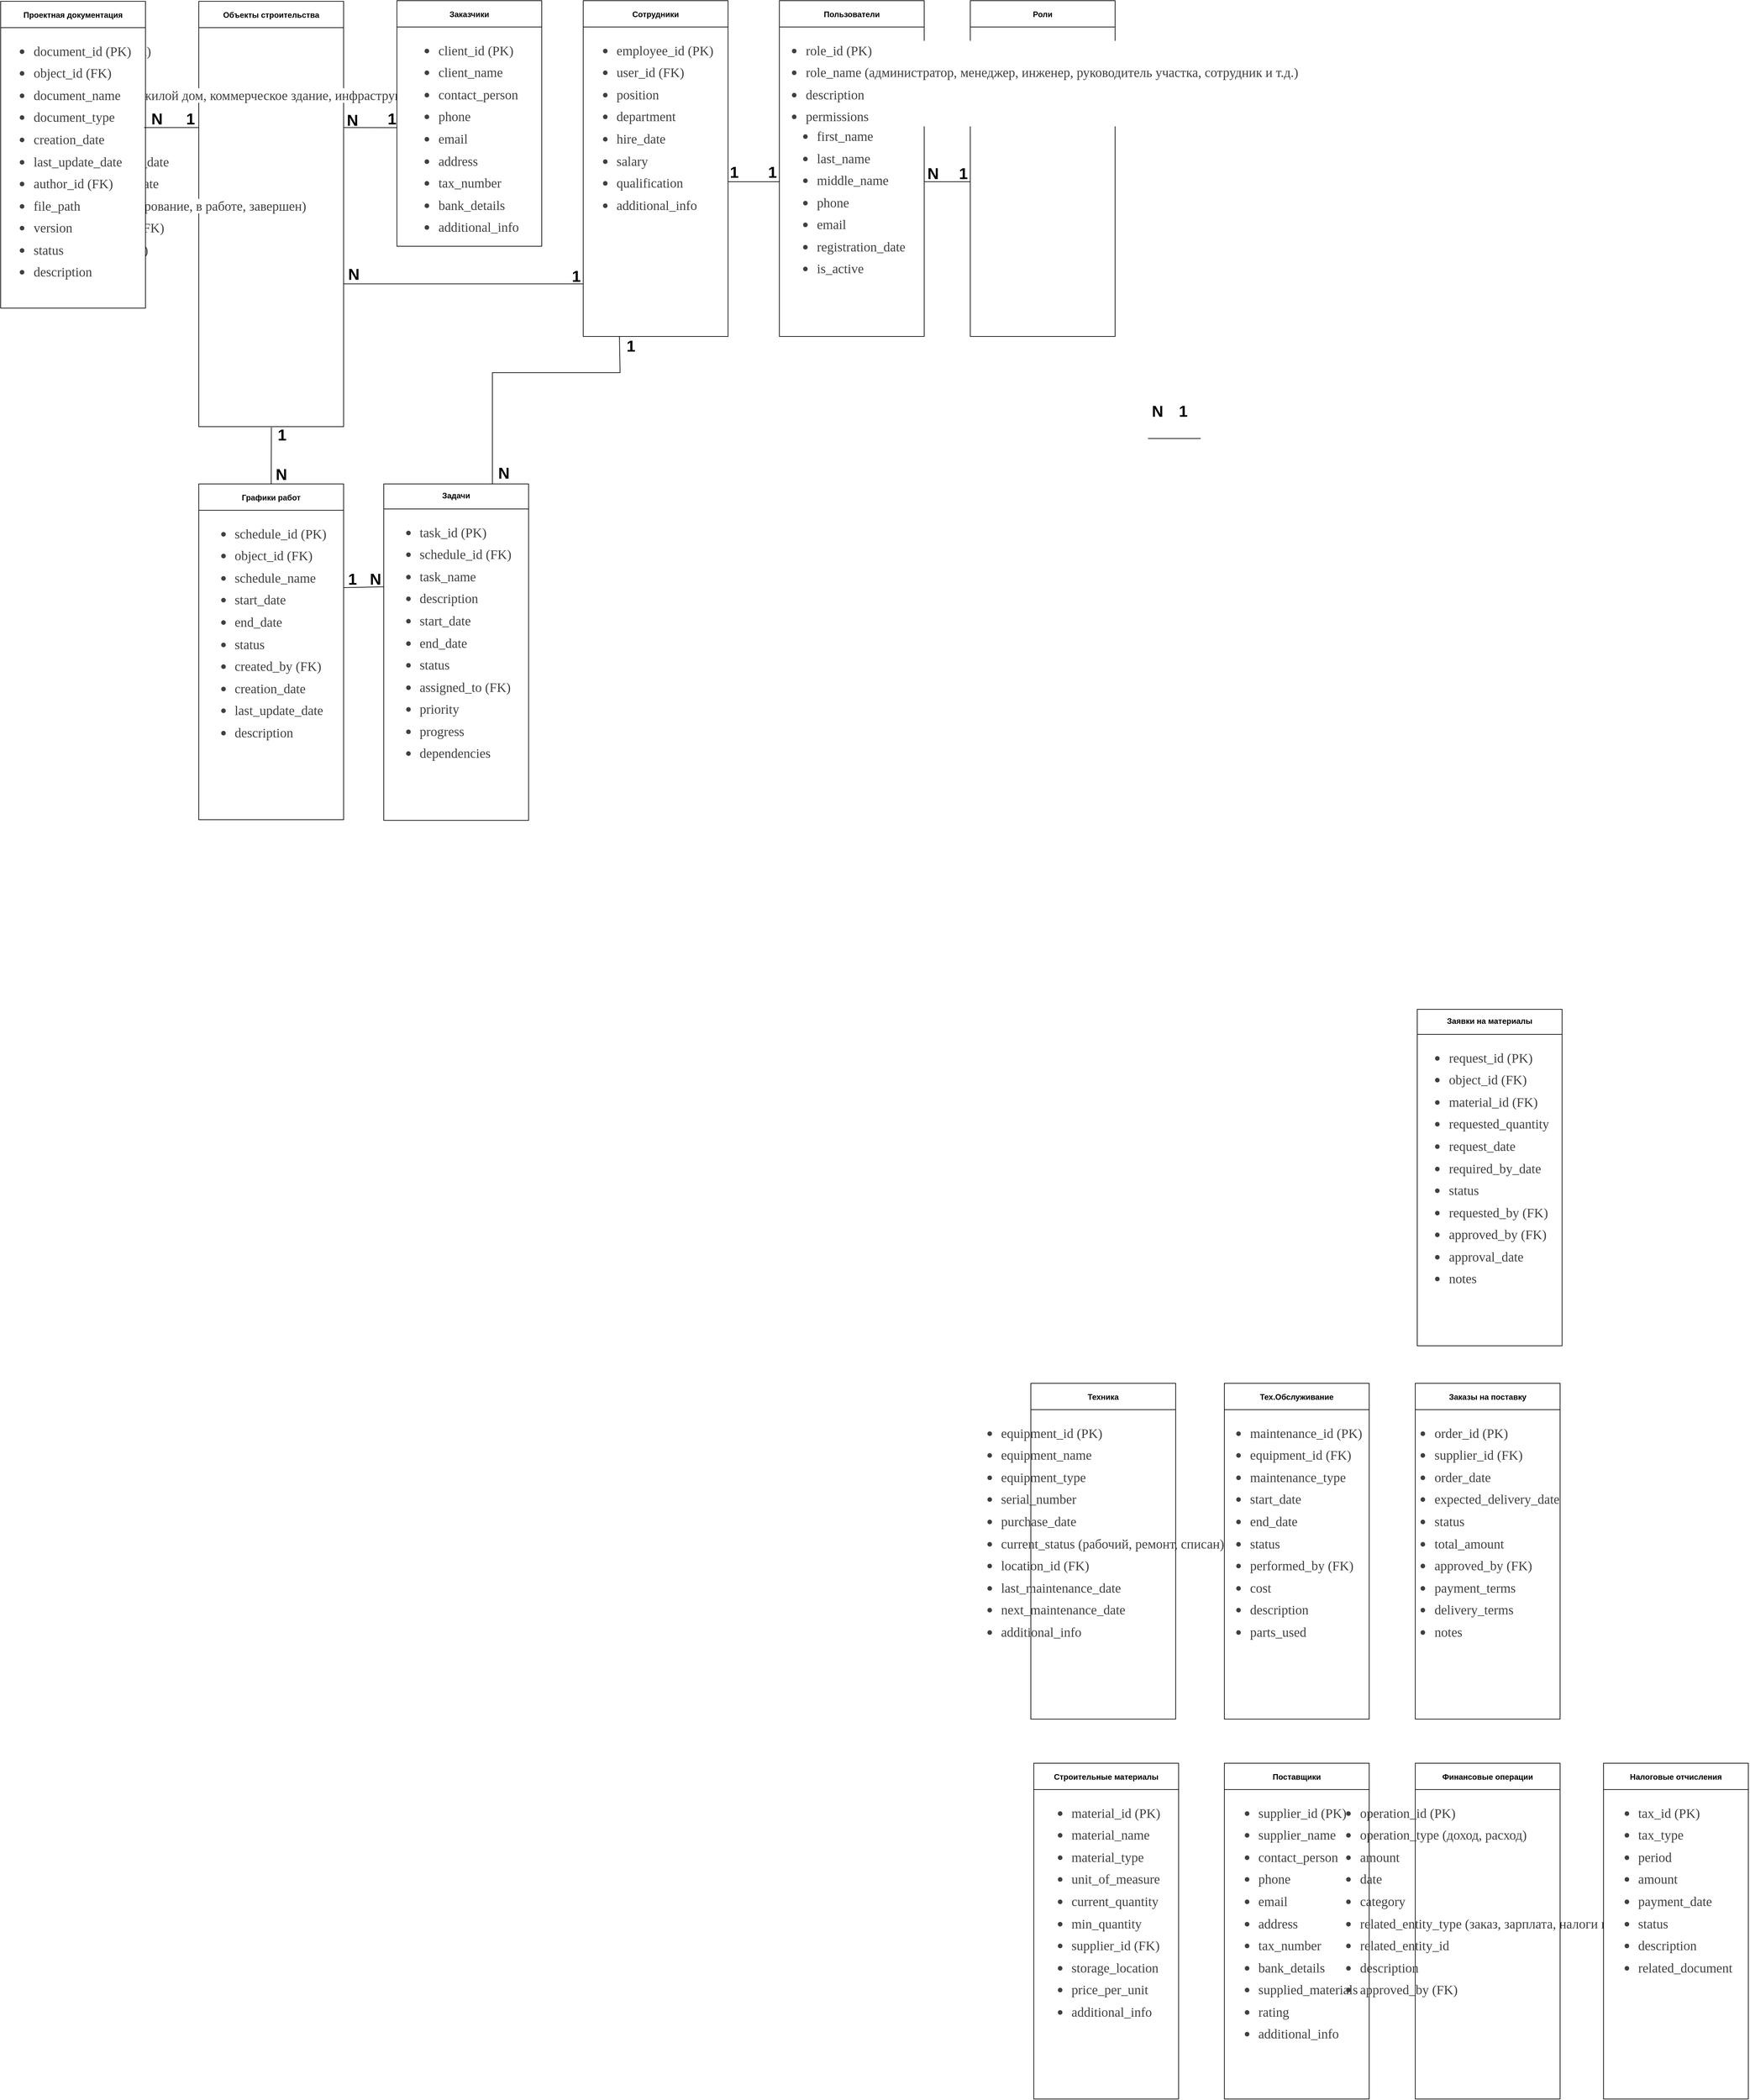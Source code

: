 <mxfile version="27.0.6">
  <diagram name="Страница — 1" id="LnE6gOMiBnVanjhRX-0q">
    <mxGraphModel dx="3811" dy="2831" grid="0" gridSize="10" guides="1" tooltips="1" connect="1" arrows="1" fold="1" page="0" pageScale="1" pageWidth="827" pageHeight="1169" math="0" shadow="0">
      <root>
        <mxCell id="0" />
        <mxCell id="1" parent="0" />
        <mxCell id="4EiAaAuF7udfYV3nGv_q-1" value="" style="rounded=0;whiteSpace=wrap;html=1;" vertex="1" parent="1">
          <mxGeometry x="-366" y="-1427" width="220" height="510" as="geometry" />
        </mxCell>
        <mxCell id="4EiAaAuF7udfYV3nGv_q-15" value="" style="endArrow=none;html=1;rounded=0;exitX=1;exitY=1;exitDx=0;exitDy=0;entryX=0;entryY=0.25;entryDx=0;entryDy=0;" edge="1" parent="1" source="4EiAaAuF7udfYV3nGv_q-19">
          <mxGeometry width="50" height="50" relative="1" as="geometry">
            <mxPoint x="-216" y="-1387" as="sourcePoint" />
            <mxPoint x="-366" y="-1387" as="targetPoint" />
          </mxGeometry>
        </mxCell>
        <mxCell id="4EiAaAuF7udfYV3nGv_q-19" value="Пользователи" style="text;strokeColor=none;fillColor=none;fontSize=12;fontStyle=1;verticalAlign=middle;align=center;perimeterSpacing=0;" vertex="1" parent="1">
          <mxGeometry x="-366" y="-1427" width="220" height="40" as="geometry" />
        </mxCell>
        <mxCell id="4EiAaAuF7udfYV3nGv_q-69" value="&lt;ul style=&quot;margin: 13.716px 0px; padding-left: 27.432px; color: rgb(64, 64, 64); font-weight: 400; text-align: start; text-wrap-mode: wrap;&quot;&gt;&lt;li style=&quot;&quot;&gt;&lt;p style=&quot;margin-top: 0px; margin-right: 0px; margin-left: 0px; line-height: 28.575px; margin-bottom: 0px !important;&quot; class=&quot;ds-markdown-paragraph&quot;&gt;&lt;span&gt;&lt;font style=&quot;font-size: 20px;&quot; face=&quot;Times New Roman&quot;&gt;user_id (PK)&lt;/font&gt;&lt;/span&gt;&lt;/p&gt;&lt;/li&gt;&lt;li style=&quot;&quot;&gt;&lt;p style=&quot;margin-top: 0px; margin-right: 0px; margin-left: 0px; line-height: 28.575px; margin-bottom: 0px !important;&quot; class=&quot;ds-markdown-paragraph&quot;&gt;&lt;span style=&quot;font-size: 20px; font-family: &amp;quot;Times New Roman&amp;quot;; color: light-dark(rgb(64, 64, 64), rgb(182, 182, 182)); background-color: transparent;&quot;&gt;role_id (FK)&lt;/span&gt;&lt;/p&gt;&lt;/li&gt;&lt;li style=&quot;margin-top: 4px;&quot;&gt;&lt;p style=&quot;margin-top: 0px; margin-right: 0px; margin-left: 0px; line-height: 28.575px; margin-bottom: 0px !important;&quot; class=&quot;ds-markdown-paragraph&quot;&gt;&lt;span&gt;&lt;font style=&quot;font-size: 20px;&quot; face=&quot;Times New Roman&quot;&gt;login&lt;/font&gt;&lt;/span&gt;&lt;/p&gt;&lt;/li&gt;&lt;li style=&quot;margin-top: 4px;&quot;&gt;&lt;p style=&quot;margin-top: 0px; margin-right: 0px; margin-left: 0px; line-height: 28.575px; margin-bottom: 0px !important;&quot; class=&quot;ds-markdown-paragraph&quot;&gt;&lt;span&gt;&lt;font style=&quot;font-size: 20px;&quot; face=&quot;Times New Roman&quot;&gt;password_hash&lt;/font&gt;&lt;/span&gt;&lt;/p&gt;&lt;/li&gt;&lt;li style=&quot;margin-top: 4px;&quot;&gt;&lt;p style=&quot;margin-top: 0px; margin-right: 0px; margin-left: 0px; line-height: 28.575px; margin-bottom: 0px !important;&quot; class=&quot;ds-markdown-paragraph&quot;&gt;&lt;span style=&quot;background-color: transparent; color: light-dark(rgb(64, 64, 64), rgb(182, 182, 182)); font-family: &amp;quot;Times New Roman&amp;quot;; font-size: 20px;&quot;&gt;first_name&lt;/span&gt;&lt;/p&gt;&lt;/li&gt;&lt;li style=&quot;margin-top: 4px;&quot;&gt;&lt;p style=&quot;margin-top: 0px; margin-right: 0px; margin-left: 0px; line-height: 28.575px; margin-bottom: 0px !important;&quot; class=&quot;ds-markdown-paragraph&quot;&gt;&lt;span&gt;&lt;font style=&quot;font-size: 20px;&quot; face=&quot;Times New Roman&quot;&gt;last_name&lt;/font&gt;&lt;/span&gt;&lt;/p&gt;&lt;/li&gt;&lt;li style=&quot;margin-top: 4px;&quot;&gt;&lt;p style=&quot;margin-top: 0px; margin-right: 0px; margin-left: 0px; line-height: 28.575px; margin-bottom: 0px !important;&quot; class=&quot;ds-markdown-paragraph&quot;&gt;&lt;span&gt;&lt;font style=&quot;font-size: 20px;&quot; face=&quot;Times New Roman&quot;&gt;middle_name&lt;/font&gt;&lt;/span&gt;&lt;/p&gt;&lt;/li&gt;&lt;li style=&quot;margin-top: 4px;&quot;&gt;&lt;p style=&quot;margin-top: 0px; margin-right: 0px; margin-left: 0px; line-height: 28.575px; margin-bottom: 0px !important;&quot; class=&quot;ds-markdown-paragraph&quot;&gt;&lt;span&gt;&lt;font style=&quot;font-size: 20px;&quot; face=&quot;Times New Roman&quot;&gt;phone&lt;/font&gt;&lt;/span&gt;&lt;/p&gt;&lt;/li&gt;&lt;li style=&quot;margin-top: 4px;&quot;&gt;&lt;p style=&quot;margin-top: 0px; margin-right: 0px; margin-left: 0px; line-height: 28.575px; margin-bottom: 0px !important;&quot; class=&quot;ds-markdown-paragraph&quot;&gt;&lt;span&gt;&lt;font style=&quot;font-size: 20px;&quot; face=&quot;Times New Roman&quot;&gt;email&lt;/font&gt;&lt;/span&gt;&lt;/p&gt;&lt;/li&gt;&lt;li style=&quot;margin-top: 4px;&quot;&gt;&lt;p style=&quot;margin-top: 0px; margin-right: 0px; margin-left: 0px; line-height: 28.575px; margin-bottom: 0px !important;&quot; class=&quot;ds-markdown-paragraph&quot;&gt;&lt;span&gt;&lt;font style=&quot;font-size: 20px;&quot; face=&quot;Times New Roman&quot;&gt;registration_date&lt;/font&gt;&lt;/span&gt;&lt;/p&gt;&lt;/li&gt;&lt;li style=&quot;margin-top: 4px;&quot;&gt;&lt;p style=&quot;margin-top: 0px; margin-right: 0px; margin-left: 0px; line-height: 28.575px; margin-bottom: 0px !important;&quot;&gt;&lt;span&gt;&lt;font style=&quot;font-size: 20px;&quot; face=&quot;Times New Roman&quot;&gt;is_active&lt;/font&gt;&lt;/span&gt;&lt;/p&gt;&lt;/li&gt;&lt;/ul&gt;" style="text;strokeColor=none;fillColor=none;html=1;fontSize=24;fontStyle=1;verticalAlign=top;align=center;" vertex="1" parent="1">
          <mxGeometry x="-366" y="-1387" width="220" height="470" as="geometry" />
        </mxCell>
        <mxCell id="4EiAaAuF7udfYV3nGv_q-71" value="" style="rounded=0;whiteSpace=wrap;html=1;" vertex="1" parent="1">
          <mxGeometry x="-76" y="-1427" width="220" height="510" as="geometry" />
        </mxCell>
        <mxCell id="4EiAaAuF7udfYV3nGv_q-72" value="" style="endArrow=none;html=1;rounded=0;exitX=1;exitY=1;exitDx=0;exitDy=0;entryX=0;entryY=0.25;entryDx=0;entryDy=0;" edge="1" parent="1" source="4EiAaAuF7udfYV3nGv_q-73">
          <mxGeometry width="50" height="50" relative="1" as="geometry">
            <mxPoint x="74" y="-1387" as="sourcePoint" />
            <mxPoint x="-76" y="-1387" as="targetPoint" />
          </mxGeometry>
        </mxCell>
        <mxCell id="4EiAaAuF7udfYV3nGv_q-73" value="Роли" style="text;strokeColor=none;fillColor=none;fontSize=12;fontStyle=1;verticalAlign=middle;align=center;perimeterSpacing=0;" vertex="1" parent="1">
          <mxGeometry x="-76" y="-1427" width="220" height="40" as="geometry" />
        </mxCell>
        <mxCell id="4EiAaAuF7udfYV3nGv_q-74" value="&lt;div style=&quot;text-align: left;&quot;&gt;&lt;ul style=&quot;margin: 13.716px 0px; padding-left: 27.432px; color: rgb(64, 64, 64); font-weight: 400; text-wrap-mode: wrap; background-color: rgb(255, 255, 255);&quot;&gt;&lt;li style=&quot;&quot;&gt;&lt;p style=&quot;margin-top: 0px; margin-right: 0px; margin-left: 0px; line-height: 28.575px; margin-bottom: 0px !important;&quot; class=&quot;ds-markdown-paragraph&quot;&gt;&lt;font style=&quot;font-size: 20px;&quot; face=&quot;Times New Roman&quot;&gt;role_id (PK)&lt;/font&gt;&lt;/p&gt;&lt;/li&gt;&lt;li style=&quot;margin-top: 4px;&quot;&gt;&lt;p style=&quot;margin-top: 0px; margin-right: 0px; margin-left: 0px; line-height: 28.575px; margin-bottom: 0px !important;&quot; class=&quot;ds-markdown-paragraph&quot;&gt;&lt;font style=&quot;font-size: 20px;&quot; face=&quot;Times New Roman&quot;&gt;role_name (администратор, менеджер, инженер, руководитель участка, сотрудник и т.д.)&lt;/font&gt;&lt;/p&gt;&lt;/li&gt;&lt;li style=&quot;margin-top: 4px;&quot;&gt;&lt;p style=&quot;margin-top: 0px; margin-right: 0px; margin-left: 0px; line-height: 28.575px; margin-bottom: 0px !important;&quot; class=&quot;ds-markdown-paragraph&quot;&gt;&lt;font style=&quot;font-size: 20px;&quot; face=&quot;Times New Roman&quot;&gt;description&lt;/font&gt;&lt;/p&gt;&lt;/li&gt;&lt;li style=&quot;margin-top: 4px;&quot;&gt;&lt;p style=&quot;margin-top: 0px; margin-right: 0px; margin-left: 0px; line-height: 28.575px; margin-bottom: 0px !important;&quot; class=&quot;ds-markdown-paragraph&quot;&gt;&lt;font style=&quot;font-size: 20px;&quot; face=&quot;Times New Roman&quot;&gt;permissions&lt;/font&gt;&lt;/p&gt;&lt;/li&gt;&lt;/ul&gt;&lt;/div&gt;" style="text;strokeColor=none;fillColor=none;html=1;fontSize=24;fontStyle=1;verticalAlign=top;align=center;" vertex="1" parent="1">
          <mxGeometry x="-76" y="-1387" width="220" height="470" as="geometry" />
        </mxCell>
        <mxCell id="4EiAaAuF7udfYV3nGv_q-75" value="" style="rounded=0;whiteSpace=wrap;html=1;" vertex="1" parent="1">
          <mxGeometry x="-664" y="-1427" width="220" height="510" as="geometry" />
        </mxCell>
        <mxCell id="4EiAaAuF7udfYV3nGv_q-76" value="" style="endArrow=none;html=1;rounded=0;exitX=1;exitY=1;exitDx=0;exitDy=0;entryX=0;entryY=0.25;entryDx=0;entryDy=0;" edge="1" parent="1" source="4EiAaAuF7udfYV3nGv_q-77">
          <mxGeometry width="50" height="50" relative="1" as="geometry">
            <mxPoint x="-514" y="-1387" as="sourcePoint" />
            <mxPoint x="-664" y="-1387" as="targetPoint" />
          </mxGeometry>
        </mxCell>
        <mxCell id="4EiAaAuF7udfYV3nGv_q-77" value="Сотрудники" style="text;strokeColor=none;fillColor=none;fontSize=12;fontStyle=1;verticalAlign=middle;align=center;perimeterSpacing=0;" vertex="1" parent="1">
          <mxGeometry x="-664" y="-1427" width="220" height="40" as="geometry" />
        </mxCell>
        <mxCell id="4EiAaAuF7udfYV3nGv_q-78" value="&lt;div style=&quot;text-align: left;&quot;&gt;&lt;ul style=&quot;margin: 13.716px 0px; padding-left: 27.432px; color: rgb(64, 64, 64); font-weight: 400; text-wrap-mode: wrap; background-color: rgb(255, 255, 255);&quot;&gt;&lt;li style=&quot;&quot;&gt;&lt;p style=&quot;margin-top: 0px; margin-right: 0px; margin-left: 0px; line-height: 28.575px; margin-bottom: 0px !important;&quot; class=&quot;ds-markdown-paragraph&quot;&gt;&lt;font face=&quot;Times New Roman&quot; style=&quot;font-size: 20px;&quot;&gt;employee_id (PK)&lt;/font&gt;&lt;/p&gt;&lt;/li&gt;&lt;li style=&quot;margin-top: 4px;&quot;&gt;&lt;p style=&quot;margin-top: 0px; margin-right: 0px; margin-left: 0px; line-height: 28.575px; margin-bottom: 0px !important;&quot; class=&quot;ds-markdown-paragraph&quot;&gt;&lt;font face=&quot;Times New Roman&quot; style=&quot;font-size: 20px;&quot;&gt;user_id (FK)&lt;/font&gt;&lt;/p&gt;&lt;/li&gt;&lt;li style=&quot;margin-top: 4px;&quot;&gt;&lt;p style=&quot;margin-top: 0px; margin-right: 0px; margin-left: 0px; line-height: 28.575px; margin-bottom: 0px !important;&quot; class=&quot;ds-markdown-paragraph&quot;&gt;&lt;font face=&quot;Times New Roman&quot; style=&quot;font-size: 20px;&quot;&gt;position&lt;/font&gt;&lt;/p&gt;&lt;/li&gt;&lt;li style=&quot;margin-top: 4px;&quot;&gt;&lt;p style=&quot;margin-top: 0px; margin-right: 0px; margin-left: 0px; line-height: 28.575px; margin-bottom: 0px !important;&quot; class=&quot;ds-markdown-paragraph&quot;&gt;&lt;font face=&quot;Times New Roman&quot; style=&quot;font-size: 20px;&quot;&gt;department&lt;/font&gt;&lt;/p&gt;&lt;/li&gt;&lt;li style=&quot;margin-top: 4px;&quot;&gt;&lt;p style=&quot;margin-top: 0px; margin-right: 0px; margin-left: 0px; line-height: 28.575px; margin-bottom: 0px !important;&quot; class=&quot;ds-markdown-paragraph&quot;&gt;&lt;font face=&quot;Times New Roman&quot; style=&quot;font-size: 20px;&quot;&gt;hire_date&lt;/font&gt;&lt;/p&gt;&lt;/li&gt;&lt;li style=&quot;margin-top: 4px;&quot;&gt;&lt;p style=&quot;margin-top: 0px; margin-right: 0px; margin-left: 0px; line-height: 28.575px; margin-bottom: 0px !important;&quot; class=&quot;ds-markdown-paragraph&quot;&gt;&lt;font face=&quot;Times New Roman&quot; style=&quot;font-size: 20px;&quot;&gt;salary&lt;/font&gt;&lt;/p&gt;&lt;/li&gt;&lt;li style=&quot;margin-top: 4px;&quot;&gt;&lt;p style=&quot;margin-top: 0px; margin-right: 0px; margin-left: 0px; line-height: 28.575px; margin-bottom: 0px !important;&quot; class=&quot;ds-markdown-paragraph&quot;&gt;&lt;font face=&quot;Times New Roman&quot; style=&quot;font-size: 20px;&quot;&gt;qualification&lt;/font&gt;&lt;/p&gt;&lt;/li&gt;&lt;li style=&quot;margin-top: 4px;&quot;&gt;&lt;p style=&quot;margin-top: 0px; margin-right: 0px; margin-left: 0px; line-height: 28.575px; margin-bottom: 0px !important;&quot; class=&quot;ds-markdown-paragraph&quot;&gt;&lt;font face=&quot;Times New Roman&quot; style=&quot;font-size: 20px;&quot;&gt;additional_info&lt;/font&gt;&lt;/p&gt;&lt;/li&gt;&lt;/ul&gt;&lt;/div&gt;" style="text;strokeColor=none;fillColor=none;html=1;fontSize=24;fontStyle=1;verticalAlign=top;align=center;" vertex="1" parent="1">
          <mxGeometry x="-664" y="-1387" width="220" height="470" as="geometry" />
        </mxCell>
        <mxCell id="4EiAaAuF7udfYV3nGv_q-87" value="" style="rounded=0;whiteSpace=wrap;html=1;" vertex="1" parent="1">
          <mxGeometry x="-1248" y="-1426" width="220" height="646" as="geometry" />
        </mxCell>
        <mxCell id="4EiAaAuF7udfYV3nGv_q-88" value="" style="endArrow=none;html=1;rounded=0;exitX=1;exitY=1;exitDx=0;exitDy=0;entryX=0;entryY=0.25;entryDx=0;entryDy=0;" edge="1" parent="1" source="4EiAaAuF7udfYV3nGv_q-89">
          <mxGeometry width="50" height="50" relative="1" as="geometry">
            <mxPoint x="-1098" y="-1386" as="sourcePoint" />
            <mxPoint x="-1248" y="-1386" as="targetPoint" />
          </mxGeometry>
        </mxCell>
        <mxCell id="4EiAaAuF7udfYV3nGv_q-89" value="Объекты строительства" style="text;strokeColor=none;fillColor=none;fontSize=12;fontStyle=1;verticalAlign=middle;align=center;perimeterSpacing=0;" vertex="1" parent="1">
          <mxGeometry x="-1248" y="-1426" width="220" height="40" as="geometry" />
        </mxCell>
        <mxCell id="4EiAaAuF7udfYV3nGv_q-90" value="&lt;div style=&quot;text-align: left;&quot;&gt;&lt;ul style=&quot;margin: 13.716px 0px; padding-left: 27.432px; color: rgb(64, 64, 64); font-weight: 400; text-wrap-mode: wrap;&quot;&gt;&lt;li style=&quot;&quot;&gt;&lt;p style=&quot;margin-top: 0px; margin-right: 0px; margin-left: 0px; line-height: 28.575px; margin-bottom: 0px !important;&quot; class=&quot;ds-markdown-paragraph&quot;&gt;&lt;font face=&quot;Times New Roman&quot; style=&quot;font-size: 20px; background-color: light-dark(#ffffff, var(--ge-dark-color, #121212));&quot;&gt;object_id (PK)&lt;/font&gt;&lt;/p&gt;&lt;/li&gt;&lt;li style=&quot;margin-top: 4px;&quot;&gt;&lt;p style=&quot;margin-top: 0px; margin-right: 0px; margin-left: 0px; line-height: 28.575px; margin-bottom: 0px !important;&quot; class=&quot;ds-markdown-paragraph&quot;&gt;&lt;font face=&quot;Times New Roman&quot; style=&quot;font-size: 20px; background-color: light-dark(#ffffff, var(--ge-dark-color, #121212));&quot;&gt;object_name&lt;/font&gt;&lt;/p&gt;&lt;/li&gt;&lt;li style=&quot;margin-top: 4px;&quot;&gt;&lt;p style=&quot;margin-top: 0px; margin-right: 0px; margin-left: 0px; line-height: 28.575px; margin-bottom: 0px !important;&quot; class=&quot;ds-markdown-paragraph&quot;&gt;&lt;font face=&quot;Times New Roman&quot; style=&quot;font-size: 20px; background-color: light-dark(#ffffff, var(--ge-dark-color, #121212));&quot;&gt;object_type (жилой дом, коммерческое здание, инфраструктурный объект)&lt;/font&gt;&lt;/p&gt;&lt;/li&gt;&lt;li style=&quot;margin-top: 4px;&quot;&gt;&lt;p style=&quot;margin-top: 0px; margin-right: 0px; margin-left: 0px; line-height: 28.575px; margin-bottom: 0px !important;&quot; class=&quot;ds-markdown-paragraph&quot;&gt;&lt;font face=&quot;Times New Roman&quot; style=&quot;font-size: 20px; background-color: light-dark(#ffffff, var(--ge-dark-color, #121212));&quot;&gt;address&lt;/font&gt;&lt;/p&gt;&lt;/li&gt;&lt;li style=&quot;margin-top: 4px;&quot;&gt;&lt;p style=&quot;margin-top: 0px; margin-right: 0px; margin-left: 0px; line-height: 28.575px; margin-bottom: 0px !important;&quot; class=&quot;ds-markdown-paragraph&quot;&gt;&lt;font face=&quot;Times New Roman&quot; style=&quot;font-size: 20px; background-color: light-dark(#ffffff, var(--ge-dark-color, #121212));&quot;&gt;start_date&lt;/font&gt;&lt;/p&gt;&lt;/li&gt;&lt;li style=&quot;margin-top: 4px;&quot;&gt;&lt;p style=&quot;margin-top: 0px; margin-right: 0px; margin-left: 0px; line-height: 28.575px; margin-bottom: 0px !important;&quot; class=&quot;ds-markdown-paragraph&quot;&gt;&lt;font face=&quot;Times New Roman&quot; style=&quot;font-size: 20px; background-color: light-dark(#ffffff, var(--ge-dark-color, #121212));&quot;&gt;planned_end_date&lt;/font&gt;&lt;/p&gt;&lt;/li&gt;&lt;li style=&quot;margin-top: 4px;&quot;&gt;&lt;p style=&quot;margin-top: 0px; margin-right: 0px; margin-left: 0px; line-height: 28.575px; margin-bottom: 0px !important;&quot; class=&quot;ds-markdown-paragraph&quot;&gt;&lt;font face=&quot;Times New Roman&quot; style=&quot;font-size: 20px; background-color: light-dark(#ffffff, var(--ge-dark-color, #121212));&quot;&gt;actual_end_date&lt;/font&gt;&lt;/p&gt;&lt;/li&gt;&lt;li style=&quot;margin-top: 4px;&quot;&gt;&lt;p style=&quot;margin-top: 0px; margin-right: 0px; margin-left: 0px; line-height: 28.575px; margin-bottom: 0px !important;&quot; class=&quot;ds-markdown-paragraph&quot;&gt;&lt;font face=&quot;Times New Roman&quot; style=&quot;font-size: 20px; background-color: light-dark(#ffffff, var(--ge-dark-color, #121212));&quot;&gt;status (планирование, в работе, завершен)&lt;/font&gt;&lt;/p&gt;&lt;/li&gt;&lt;li style=&quot;margin-top: 4px;&quot;&gt;&lt;p style=&quot;margin-top: 0px; margin-right: 0px; margin-left: 0px; line-height: 28.575px; margin-bottom: 0px !important;&quot; class=&quot;ds-markdown-paragraph&quot;&gt;&lt;font face=&quot;Times New Roman&quot; style=&quot;font-size: 20px; background-color: light-dark(#ffffff, var(--ge-dark-color, #121212));&quot;&gt;manager_id (FK)&lt;/font&gt;&lt;/p&gt;&lt;/li&gt;&lt;li style=&quot;margin-top: 4px;&quot;&gt;&lt;p style=&quot;margin-top: 0px; margin-right: 0px; margin-left: 0px; line-height: 28.575px; margin-bottom: 0px !important;&quot; class=&quot;ds-markdown-paragraph&quot;&gt;&lt;font face=&quot;Times New Roman&quot; style=&quot;font-size: 20px; background-color: light-dark(#ffffff, var(--ge-dark-color, #121212));&quot;&gt;client_id (FK)&lt;/font&gt;&lt;/p&gt;&lt;/li&gt;&lt;li style=&quot;margin-top: 4px;&quot;&gt;&lt;p style=&quot;margin-top: 0px; margin-right: 0px; margin-left: 0px; line-height: 28.575px; margin-bottom: 0px !important;&quot; class=&quot;ds-markdown-paragraph&quot;&gt;&lt;font face=&quot;Times New Roman&quot; style=&quot;font-size: 20px; background-color: light-dark(#ffffff, var(--ge-dark-color, #121212));&quot;&gt;budget&lt;/font&gt;&lt;/p&gt;&lt;/li&gt;&lt;li style=&quot;margin-top: 4px;&quot;&gt;&lt;p style=&quot;margin-top: 0px; margin-right: 0px; margin-left: 0px; line-height: 28.575px; margin-bottom: 0px !important;&quot; class=&quot;ds-markdown-paragraph&quot;&gt;&lt;font face=&quot;Times New Roman&quot; style=&quot;font-size: 20px; background-color: light-dark(#ffffff, var(--ge-dark-color, #121212));&quot;&gt;description&lt;/font&gt;&lt;/p&gt;&lt;/li&gt;&lt;/ul&gt;&lt;/div&gt;" style="text;strokeColor=none;fillColor=none;html=1;fontSize=24;fontStyle=1;verticalAlign=top;align=center;" vertex="1" parent="1">
          <mxGeometry x="-1247.5" y="-1386" width="219.5" height="607" as="geometry" />
        </mxCell>
        <mxCell id="4EiAaAuF7udfYV3nGv_q-91" value="" style="rounded=0;whiteSpace=wrap;html=1;" vertex="1" parent="1">
          <mxGeometry x="-1248" y="-693" width="220" height="510" as="geometry" />
        </mxCell>
        <mxCell id="4EiAaAuF7udfYV3nGv_q-92" value="" style="endArrow=none;html=1;rounded=0;exitX=1;exitY=1;exitDx=0;exitDy=0;entryX=0;entryY=0.25;entryDx=0;entryDy=0;" edge="1" parent="1" source="4EiAaAuF7udfYV3nGv_q-93">
          <mxGeometry width="50" height="50" relative="1" as="geometry">
            <mxPoint x="-1098" y="-653" as="sourcePoint" />
            <mxPoint x="-1248" y="-653" as="targetPoint" />
          </mxGeometry>
        </mxCell>
        <mxCell id="4EiAaAuF7udfYV3nGv_q-93" value="Графики работ" style="text;strokeColor=none;fillColor=none;fontSize=12;fontStyle=1;verticalAlign=middle;align=center;perimeterSpacing=0;" vertex="1" parent="1">
          <mxGeometry x="-1248" y="-693" width="220" height="40" as="geometry" />
        </mxCell>
        <mxCell id="4EiAaAuF7udfYV3nGv_q-94" value="&lt;div style=&quot;text-align: left;&quot;&gt;&lt;ul style=&quot;margin: 13.716px 0px; padding-left: 27.432px; color: rgb(64, 64, 64); font-weight: 400; text-wrap-mode: wrap; background-color: rgb(255, 255, 255);&quot;&gt;&lt;li style=&quot;&quot;&gt;&lt;p style=&quot;margin-top: 0px; margin-right: 0px; margin-left: 0px; line-height: 28.575px; margin-bottom: 0px !important;&quot; class=&quot;ds-markdown-paragraph&quot;&gt;&lt;font style=&quot;font-size: 20px;&quot; face=&quot;Times New Roman&quot;&gt;schedule_id (PK)&lt;/font&gt;&lt;/p&gt;&lt;/li&gt;&lt;li style=&quot;margin-top: 4px;&quot;&gt;&lt;p style=&quot;margin-top: 0px; margin-right: 0px; margin-left: 0px; line-height: 28.575px; margin-bottom: 0px !important;&quot; class=&quot;ds-markdown-paragraph&quot;&gt;&lt;font style=&quot;font-size: 20px;&quot; face=&quot;Times New Roman&quot;&gt;object_id (FK)&lt;/font&gt;&lt;/p&gt;&lt;/li&gt;&lt;li style=&quot;margin-top: 4px;&quot;&gt;&lt;p style=&quot;margin-top: 0px; margin-right: 0px; margin-left: 0px; line-height: 28.575px; margin-bottom: 0px !important;&quot; class=&quot;ds-markdown-paragraph&quot;&gt;&lt;font style=&quot;font-size: 20px;&quot; face=&quot;Times New Roman&quot;&gt;schedule_name&lt;/font&gt;&lt;/p&gt;&lt;/li&gt;&lt;li style=&quot;margin-top: 4px;&quot;&gt;&lt;p style=&quot;margin-top: 0px; margin-right: 0px; margin-left: 0px; line-height: 28.575px; margin-bottom: 0px !important;&quot; class=&quot;ds-markdown-paragraph&quot;&gt;&lt;font style=&quot;font-size: 20px;&quot; face=&quot;Times New Roman&quot;&gt;start_date&lt;/font&gt;&lt;/p&gt;&lt;/li&gt;&lt;li style=&quot;margin-top: 4px;&quot;&gt;&lt;p style=&quot;margin-top: 0px; margin-right: 0px; margin-left: 0px; line-height: 28.575px; margin-bottom: 0px !important;&quot; class=&quot;ds-markdown-paragraph&quot;&gt;&lt;font style=&quot;font-size: 20px;&quot; face=&quot;Times New Roman&quot;&gt;end_date&lt;/font&gt;&lt;/p&gt;&lt;/li&gt;&lt;li style=&quot;margin-top: 4px;&quot;&gt;&lt;p style=&quot;margin-top: 0px; margin-right: 0px; margin-left: 0px; line-height: 28.575px; margin-bottom: 0px !important;&quot; class=&quot;ds-markdown-paragraph&quot;&gt;&lt;font style=&quot;font-size: 20px;&quot; face=&quot;Times New Roman&quot;&gt;status&lt;/font&gt;&lt;/p&gt;&lt;/li&gt;&lt;li style=&quot;margin-top: 4px;&quot;&gt;&lt;p style=&quot;margin-top: 0px; margin-right: 0px; margin-left: 0px; line-height: 28.575px; margin-bottom: 0px !important;&quot; class=&quot;ds-markdown-paragraph&quot;&gt;&lt;font style=&quot;font-size: 20px;&quot; face=&quot;Times New Roman&quot;&gt;created_by (FK)&lt;/font&gt;&lt;/p&gt;&lt;/li&gt;&lt;li style=&quot;margin-top: 4px;&quot;&gt;&lt;p style=&quot;margin-top: 0px; margin-right: 0px; margin-left: 0px; line-height: 28.575px; margin-bottom: 0px !important;&quot; class=&quot;ds-markdown-paragraph&quot;&gt;&lt;font style=&quot;font-size: 20px;&quot; face=&quot;Times New Roman&quot;&gt;creation_date&lt;/font&gt;&lt;/p&gt;&lt;/li&gt;&lt;li style=&quot;margin-top: 4px;&quot;&gt;&lt;p style=&quot;margin-top: 0px; margin-right: 0px; margin-left: 0px; line-height: 28.575px; margin-bottom: 0px !important;&quot; class=&quot;ds-markdown-paragraph&quot;&gt;&lt;font style=&quot;font-size: 20px;&quot; face=&quot;Times New Roman&quot;&gt;last_update_date&lt;/font&gt;&lt;/p&gt;&lt;/li&gt;&lt;li style=&quot;margin-top: 4px;&quot;&gt;&lt;p style=&quot;margin-top: 0px; margin-right: 0px; margin-left: 0px; line-height: 28.575px; margin-bottom: 0px !important;&quot; class=&quot;ds-markdown-paragraph&quot;&gt;&lt;font style=&quot;font-size: 20px;&quot; face=&quot;Times New Roman&quot;&gt;description&lt;/font&gt;&lt;/p&gt;&lt;/li&gt;&lt;/ul&gt;&lt;/div&gt;" style="text;strokeColor=none;fillColor=none;html=1;fontSize=24;fontStyle=1;verticalAlign=top;align=center;" vertex="1" parent="1">
          <mxGeometry x="-1248" y="-653" width="220" height="470" as="geometry" />
        </mxCell>
        <mxCell id="4EiAaAuF7udfYV3nGv_q-95" value="" style="rounded=0;whiteSpace=wrap;html=1;" vertex="1" parent="1">
          <mxGeometry x="-967" y="-693" width="220" height="511" as="geometry" />
        </mxCell>
        <mxCell id="4EiAaAuF7udfYV3nGv_q-96" value="" style="endArrow=none;html=1;rounded=0;exitX=1;exitY=0;exitDx=0;exitDy=0;entryX=0;entryY=0;entryDx=0;entryDy=0;" edge="1" parent="1" source="4EiAaAuF7udfYV3nGv_q-98" target="4EiAaAuF7udfYV3nGv_q-98">
          <mxGeometry width="50" height="50" relative="1" as="geometry">
            <mxPoint x="-817" y="-729" as="sourcePoint" />
            <mxPoint x="-967" y="-729" as="targetPoint" />
          </mxGeometry>
        </mxCell>
        <mxCell id="4EiAaAuF7udfYV3nGv_q-97" value="Задачи" style="text;strokeColor=none;fillColor=none;fontSize=12;fontStyle=1;verticalAlign=middle;align=center;perimeterSpacing=0;" vertex="1" parent="1">
          <mxGeometry x="-967" y="-693" width="220" height="34" as="geometry" />
        </mxCell>
        <mxCell id="4EiAaAuF7udfYV3nGv_q-98" value="&lt;div style=&quot;text-align: left;&quot;&gt;&lt;ul style=&quot;margin: 13.716px 0px; padding-left: 27.432px; color: rgb(64, 64, 64); font-weight: 400; text-wrap-mode: wrap; background-color: rgb(255, 255, 255);&quot;&gt;&lt;li style=&quot;&quot;&gt;&lt;p style=&quot;margin-top: 0px; margin-right: 0px; margin-left: 0px; line-height: 28.575px; margin-bottom: 0px !important;&quot; class=&quot;ds-markdown-paragraph&quot;&gt;&lt;font style=&quot;font-size: 20px;&quot; face=&quot;Times New Roman&quot;&gt;task_id (PK)&lt;/font&gt;&lt;/p&gt;&lt;/li&gt;&lt;li style=&quot;margin-top: 4px;&quot;&gt;&lt;p style=&quot;margin-top: 0px; margin-right: 0px; margin-left: 0px; line-height: 28.575px; margin-bottom: 0px !important;&quot; class=&quot;ds-markdown-paragraph&quot;&gt;&lt;font style=&quot;font-size: 20px;&quot; face=&quot;Times New Roman&quot;&gt;schedule_id (FK)&lt;/font&gt;&lt;/p&gt;&lt;/li&gt;&lt;li style=&quot;margin-top: 4px;&quot;&gt;&lt;p style=&quot;margin-top: 0px; margin-right: 0px; margin-left: 0px; line-height: 28.575px; margin-bottom: 0px !important;&quot; class=&quot;ds-markdown-paragraph&quot;&gt;&lt;font style=&quot;font-size: 20px;&quot; face=&quot;Times New Roman&quot;&gt;task_name&lt;/font&gt;&lt;/p&gt;&lt;/li&gt;&lt;li style=&quot;margin-top: 4px;&quot;&gt;&lt;p style=&quot;margin-top: 0px; margin-right: 0px; margin-left: 0px; line-height: 28.575px; margin-bottom: 0px !important;&quot; class=&quot;ds-markdown-paragraph&quot;&gt;&lt;font style=&quot;font-size: 20px;&quot; face=&quot;Times New Roman&quot;&gt;description&lt;/font&gt;&lt;/p&gt;&lt;/li&gt;&lt;li style=&quot;margin-top: 4px;&quot;&gt;&lt;p style=&quot;margin-top: 0px; margin-right: 0px; margin-left: 0px; line-height: 28.575px; margin-bottom: 0px !important;&quot; class=&quot;ds-markdown-paragraph&quot;&gt;&lt;font style=&quot;font-size: 20px;&quot; face=&quot;Times New Roman&quot;&gt;start_date&lt;/font&gt;&lt;/p&gt;&lt;/li&gt;&lt;li style=&quot;margin-top: 4px;&quot;&gt;&lt;p style=&quot;margin-top: 0px; margin-right: 0px; margin-left: 0px; line-height: 28.575px; margin-bottom: 0px !important;&quot; class=&quot;ds-markdown-paragraph&quot;&gt;&lt;font style=&quot;font-size: 20px;&quot; face=&quot;Times New Roman&quot;&gt;end_date&lt;/font&gt;&lt;/p&gt;&lt;/li&gt;&lt;li style=&quot;margin-top: 4px;&quot;&gt;&lt;p style=&quot;margin-top: 0px; margin-right: 0px; margin-left: 0px; line-height: 28.575px; margin-bottom: 0px !important;&quot; class=&quot;ds-markdown-paragraph&quot;&gt;&lt;font style=&quot;font-size: 20px;&quot; face=&quot;Times New Roman&quot;&gt;status&lt;/font&gt;&lt;/p&gt;&lt;/li&gt;&lt;li style=&quot;margin-top: 4px;&quot;&gt;&lt;p style=&quot;margin-top: 0px; margin-right: 0px; margin-left: 0px; line-height: 28.575px; margin-bottom: 0px !important;&quot; class=&quot;ds-markdown-paragraph&quot;&gt;&lt;font style=&quot;font-size: 20px;&quot; face=&quot;Times New Roman&quot;&gt;assigned_to (FK)&lt;/font&gt;&lt;/p&gt;&lt;/li&gt;&lt;li style=&quot;margin-top: 4px;&quot;&gt;&lt;p style=&quot;margin-top: 0px; margin-right: 0px; margin-left: 0px; line-height: 28.575px; margin-bottom: 0px !important;&quot; class=&quot;ds-markdown-paragraph&quot;&gt;&lt;font style=&quot;font-size: 20px;&quot; face=&quot;Times New Roman&quot;&gt;priority&lt;/font&gt;&lt;/p&gt;&lt;/li&gt;&lt;li style=&quot;margin-top: 4px;&quot;&gt;&lt;p style=&quot;margin-top: 0px; margin-right: 0px; margin-left: 0px; line-height: 28.575px; margin-bottom: 0px !important;&quot; class=&quot;ds-markdown-paragraph&quot;&gt;&lt;font style=&quot;font-size: 20px;&quot; face=&quot;Times New Roman&quot;&gt;progress&lt;/font&gt;&lt;/p&gt;&lt;/li&gt;&lt;li style=&quot;margin-top: 4px;&quot;&gt;&lt;p style=&quot;margin-top: 0px; margin-right: 0px; margin-left: 0px; line-height: 28.575px; margin-bottom: 0px !important;&quot; class=&quot;ds-markdown-paragraph&quot;&gt;&lt;font style=&quot;font-size: 20px;&quot; face=&quot;Times New Roman&quot;&gt;dependencies&lt;/font&gt;&lt;/p&gt;&lt;/li&gt;&lt;/ul&gt;&lt;/div&gt;" style="text;strokeColor=none;fillColor=none;html=1;fontSize=24;fontStyle=1;verticalAlign=top;align=center;" vertex="1" parent="1">
          <mxGeometry x="-967" y="-655" width="220" height="473" as="geometry" />
        </mxCell>
        <mxCell id="4EiAaAuF7udfYV3nGv_q-103" value="" style="rounded=0;whiteSpace=wrap;html=1;" vertex="1" parent="1">
          <mxGeometry x="600" y="673" width="220" height="510" as="geometry" />
        </mxCell>
        <mxCell id="4EiAaAuF7udfYV3nGv_q-104" value="" style="endArrow=none;html=1;rounded=0;exitX=1;exitY=1;exitDx=0;exitDy=0;entryX=0;entryY=0.25;entryDx=0;entryDy=0;" edge="1" parent="1" source="4EiAaAuF7udfYV3nGv_q-105">
          <mxGeometry width="50" height="50" relative="1" as="geometry">
            <mxPoint x="750" y="713" as="sourcePoint" />
            <mxPoint x="600" y="713" as="targetPoint" />
          </mxGeometry>
        </mxCell>
        <mxCell id="4EiAaAuF7udfYV3nGv_q-105" value="Заказы на поставку" style="text;strokeColor=none;fillColor=none;fontSize=12;fontStyle=1;verticalAlign=middle;align=center;perimeterSpacing=0;" vertex="1" parent="1">
          <mxGeometry x="600" y="673" width="220" height="40" as="geometry" />
        </mxCell>
        <mxCell id="4EiAaAuF7udfYV3nGv_q-106" value="&lt;div style=&quot;text-align: left;&quot;&gt;&lt;ul style=&quot;margin: 13.716px 0px; padding-left: 27.432px; color: rgb(64, 64, 64); font-weight: 400; text-wrap-mode: wrap; background-color: rgb(255, 255, 255);&quot;&gt;&lt;li style=&quot;&quot;&gt;&lt;p style=&quot;margin-top: 0px; margin-right: 0px; margin-left: 0px; line-height: 28.575px; margin-bottom: 0px !important;&quot; class=&quot;ds-markdown-paragraph&quot;&gt;&lt;font face=&quot;Times New Roman&quot; style=&quot;font-size: 20px;&quot;&gt;order_id (PK)&lt;/font&gt;&lt;/p&gt;&lt;/li&gt;&lt;li style=&quot;margin-top: 4px;&quot;&gt;&lt;p style=&quot;margin-top: 0px; margin-right: 0px; margin-left: 0px; line-height: 28.575px; margin-bottom: 0px !important;&quot; class=&quot;ds-markdown-paragraph&quot;&gt;&lt;font face=&quot;Times New Roman&quot; style=&quot;font-size: 20px;&quot;&gt;supplier_id (FK)&lt;/font&gt;&lt;/p&gt;&lt;/li&gt;&lt;li style=&quot;margin-top: 4px;&quot;&gt;&lt;p style=&quot;margin-top: 0px; margin-right: 0px; margin-left: 0px; line-height: 28.575px; margin-bottom: 0px !important;&quot; class=&quot;ds-markdown-paragraph&quot;&gt;&lt;font face=&quot;Times New Roman&quot; style=&quot;font-size: 20px;&quot;&gt;order_date&lt;/font&gt;&lt;/p&gt;&lt;/li&gt;&lt;li style=&quot;margin-top: 4px;&quot;&gt;&lt;p style=&quot;margin-top: 0px; margin-right: 0px; margin-left: 0px; line-height: 28.575px; margin-bottom: 0px !important;&quot; class=&quot;ds-markdown-paragraph&quot;&gt;&lt;font face=&quot;Times New Roman&quot; style=&quot;font-size: 20px;&quot;&gt;expected_delivery_date&lt;/font&gt;&lt;/p&gt;&lt;/li&gt;&lt;li style=&quot;margin-top: 4px;&quot;&gt;&lt;p style=&quot;margin-top: 0px; margin-right: 0px; margin-left: 0px; line-height: 28.575px; margin-bottom: 0px !important;&quot; class=&quot;ds-markdown-paragraph&quot;&gt;&lt;font face=&quot;Times New Roman&quot; style=&quot;font-size: 20px;&quot;&gt;status&lt;/font&gt;&lt;/p&gt;&lt;/li&gt;&lt;li style=&quot;margin-top: 4px;&quot;&gt;&lt;p style=&quot;margin-top: 0px; margin-right: 0px; margin-left: 0px; line-height: 28.575px; margin-bottom: 0px !important;&quot; class=&quot;ds-markdown-paragraph&quot;&gt;&lt;font face=&quot;Times New Roman&quot; style=&quot;font-size: 20px;&quot;&gt;total_amount&lt;/font&gt;&lt;/p&gt;&lt;/li&gt;&lt;li style=&quot;margin-top: 4px;&quot;&gt;&lt;p style=&quot;margin-top: 0px; margin-right: 0px; margin-left: 0px; line-height: 28.575px; margin-bottom: 0px !important;&quot; class=&quot;ds-markdown-paragraph&quot;&gt;&lt;font face=&quot;Times New Roman&quot; style=&quot;font-size: 20px;&quot;&gt;approved_by (FK)&lt;/font&gt;&lt;/p&gt;&lt;/li&gt;&lt;li style=&quot;margin-top: 4px;&quot;&gt;&lt;p style=&quot;margin-top: 0px; margin-right: 0px; margin-left: 0px; line-height: 28.575px; margin-bottom: 0px !important;&quot; class=&quot;ds-markdown-paragraph&quot;&gt;&lt;font face=&quot;Times New Roman&quot; style=&quot;font-size: 20px;&quot;&gt;payment_terms&lt;/font&gt;&lt;/p&gt;&lt;/li&gt;&lt;li style=&quot;margin-top: 4px;&quot;&gt;&lt;p style=&quot;margin-top: 0px; margin-right: 0px; margin-left: 0px; line-height: 28.575px; margin-bottom: 0px !important;&quot; class=&quot;ds-markdown-paragraph&quot;&gt;&lt;font face=&quot;Times New Roman&quot; style=&quot;font-size: 20px;&quot;&gt;delivery_terms&lt;/font&gt;&lt;/p&gt;&lt;/li&gt;&lt;li style=&quot;margin-top: 4px;&quot;&gt;&lt;p style=&quot;margin-top: 0px; margin-right: 0px; margin-left: 0px; line-height: 28.575px; margin-bottom: 0px !important;&quot; class=&quot;ds-markdown-paragraph&quot;&gt;&lt;font face=&quot;Times New Roman&quot; style=&quot;font-size: 20px;&quot;&gt;notes&lt;/font&gt;&lt;/p&gt;&lt;/li&gt;&lt;/ul&gt;&lt;/div&gt;" style="text;strokeColor=none;fillColor=none;html=1;fontSize=24;fontStyle=1;verticalAlign=top;align=center;" vertex="1" parent="1">
          <mxGeometry x="600" y="713" width="220" height="470" as="geometry" />
        </mxCell>
        <mxCell id="4EiAaAuF7udfYV3nGv_q-107" value="" style="rounded=0;whiteSpace=wrap;html=1;" vertex="1" parent="1">
          <mxGeometry x="310" y="673" width="220" height="510" as="geometry" />
        </mxCell>
        <mxCell id="4EiAaAuF7udfYV3nGv_q-108" value="" style="endArrow=none;html=1;rounded=0;exitX=1;exitY=1;exitDx=0;exitDy=0;entryX=0;entryY=0.25;entryDx=0;entryDy=0;" edge="1" parent="1" source="4EiAaAuF7udfYV3nGv_q-109">
          <mxGeometry width="50" height="50" relative="1" as="geometry">
            <mxPoint x="460" y="713" as="sourcePoint" />
            <mxPoint x="310" y="713" as="targetPoint" />
          </mxGeometry>
        </mxCell>
        <mxCell id="4EiAaAuF7udfYV3nGv_q-109" value="Тех.Обслуживание" style="text;strokeColor=none;fillColor=none;fontSize=12;fontStyle=1;verticalAlign=middle;align=center;perimeterSpacing=0;" vertex="1" parent="1">
          <mxGeometry x="310" y="673" width="220" height="40" as="geometry" />
        </mxCell>
        <mxCell id="4EiAaAuF7udfYV3nGv_q-110" value="&lt;div style=&quot;text-align: left;&quot;&gt;&lt;ul style=&quot;margin: 13.716px 0px; padding-left: 27.432px; color: rgb(64, 64, 64); font-weight: 400; text-wrap-mode: wrap; background-color: rgb(255, 255, 255);&quot;&gt;&lt;li style=&quot;&quot;&gt;&lt;p style=&quot;margin-top: 0px; margin-right: 0px; margin-left: 0px; line-height: 28.575px; margin-bottom: 0px !important;&quot; class=&quot;ds-markdown-paragraph&quot;&gt;&lt;font style=&quot;font-size: 20px;&quot; face=&quot;Times New Roman&quot;&gt;maintenance_id (PK)&lt;/font&gt;&lt;/p&gt;&lt;/li&gt;&lt;li style=&quot;margin-top: 4px;&quot;&gt;&lt;p style=&quot;margin-top: 0px; margin-right: 0px; margin-left: 0px; line-height: 28.575px; margin-bottom: 0px !important;&quot; class=&quot;ds-markdown-paragraph&quot;&gt;&lt;font style=&quot;font-size: 20px;&quot; face=&quot;Times New Roman&quot;&gt;equipment_id (FK)&lt;/font&gt;&lt;/p&gt;&lt;/li&gt;&lt;li style=&quot;margin-top: 4px;&quot;&gt;&lt;p style=&quot;margin-top: 0px; margin-right: 0px; margin-left: 0px; line-height: 28.575px; margin-bottom: 0px !important;&quot; class=&quot;ds-markdown-paragraph&quot;&gt;&lt;font style=&quot;font-size: 20px;&quot; face=&quot;Times New Roman&quot;&gt;maintenance_type&lt;/font&gt;&lt;/p&gt;&lt;/li&gt;&lt;li style=&quot;margin-top: 4px;&quot;&gt;&lt;p style=&quot;margin-top: 0px; margin-right: 0px; margin-left: 0px; line-height: 28.575px; margin-bottom: 0px !important;&quot; class=&quot;ds-markdown-paragraph&quot;&gt;&lt;font style=&quot;font-size: 20px;&quot; face=&quot;Times New Roman&quot;&gt;start_date&lt;/font&gt;&lt;/p&gt;&lt;/li&gt;&lt;li style=&quot;margin-top: 4px;&quot;&gt;&lt;p style=&quot;margin-top: 0px; margin-right: 0px; margin-left: 0px; line-height: 28.575px; margin-bottom: 0px !important;&quot; class=&quot;ds-markdown-paragraph&quot;&gt;&lt;font style=&quot;font-size: 20px;&quot; face=&quot;Times New Roman&quot;&gt;end_date&lt;/font&gt;&lt;/p&gt;&lt;/li&gt;&lt;li style=&quot;margin-top: 4px;&quot;&gt;&lt;p style=&quot;margin-top: 0px; margin-right: 0px; margin-left: 0px; line-height: 28.575px; margin-bottom: 0px !important;&quot; class=&quot;ds-markdown-paragraph&quot;&gt;&lt;font style=&quot;font-size: 20px;&quot; face=&quot;Times New Roman&quot;&gt;status&lt;/font&gt;&lt;/p&gt;&lt;/li&gt;&lt;li style=&quot;margin-top: 4px;&quot;&gt;&lt;p style=&quot;margin-top: 0px; margin-right: 0px; margin-left: 0px; line-height: 28.575px; margin-bottom: 0px !important;&quot; class=&quot;ds-markdown-paragraph&quot;&gt;&lt;font style=&quot;font-size: 20px;&quot; face=&quot;Times New Roman&quot;&gt;performed_by (FK)&lt;/font&gt;&lt;/p&gt;&lt;/li&gt;&lt;li style=&quot;margin-top: 4px;&quot;&gt;&lt;p style=&quot;margin-top: 0px; margin-right: 0px; margin-left: 0px; line-height: 28.575px; margin-bottom: 0px !important;&quot; class=&quot;ds-markdown-paragraph&quot;&gt;&lt;font style=&quot;font-size: 20px;&quot; face=&quot;Times New Roman&quot;&gt;cost&lt;/font&gt;&lt;/p&gt;&lt;/li&gt;&lt;li style=&quot;margin-top: 4px;&quot;&gt;&lt;p style=&quot;margin-top: 0px; margin-right: 0px; margin-left: 0px; line-height: 28.575px; margin-bottom: 0px !important;&quot; class=&quot;ds-markdown-paragraph&quot;&gt;&lt;font style=&quot;font-size: 20px;&quot; face=&quot;Times New Roman&quot;&gt;description&lt;/font&gt;&lt;/p&gt;&lt;/li&gt;&lt;li style=&quot;margin-top: 4px;&quot;&gt;&lt;p style=&quot;margin-top: 0px; margin-right: 0px; margin-left: 0px; line-height: 28.575px; margin-bottom: 0px !important;&quot; class=&quot;ds-markdown-paragraph&quot;&gt;&lt;font style=&quot;font-size: 20px;&quot; face=&quot;Times New Roman&quot;&gt;parts_used&lt;/font&gt;&lt;/p&gt;&lt;/li&gt;&lt;/ul&gt;&lt;/div&gt;" style="text;strokeColor=none;fillColor=none;html=1;fontSize=24;fontStyle=1;verticalAlign=top;align=center;" vertex="1" parent="1">
          <mxGeometry x="310" y="713" width="220" height="470" as="geometry" />
        </mxCell>
        <mxCell id="4EiAaAuF7udfYV3nGv_q-111" value="" style="rounded=0;whiteSpace=wrap;html=1;" vertex="1" parent="1">
          <mxGeometry x="16" y="673" width="220" height="510" as="geometry" />
        </mxCell>
        <mxCell id="4EiAaAuF7udfYV3nGv_q-112" value="" style="endArrow=none;html=1;rounded=0;exitX=1;exitY=1;exitDx=0;exitDy=0;entryX=0;entryY=0.25;entryDx=0;entryDy=0;" edge="1" parent="1" source="4EiAaAuF7udfYV3nGv_q-113">
          <mxGeometry width="50" height="50" relative="1" as="geometry">
            <mxPoint x="166" y="713" as="sourcePoint" />
            <mxPoint x="16" y="713" as="targetPoint" />
          </mxGeometry>
        </mxCell>
        <mxCell id="4EiAaAuF7udfYV3nGv_q-113" value="Техника" style="text;strokeColor=none;fillColor=none;fontSize=12;fontStyle=1;verticalAlign=middle;align=center;perimeterSpacing=0;" vertex="1" parent="1">
          <mxGeometry x="16" y="673" width="220" height="40" as="geometry" />
        </mxCell>
        <mxCell id="4EiAaAuF7udfYV3nGv_q-114" value="&lt;div style=&quot;text-align: left;&quot;&gt;&lt;ul style=&quot;margin: 13.716px 0px; padding-left: 27.432px; color: rgb(64, 64, 64); font-weight: 400; text-wrap-mode: wrap;&quot;&gt;&lt;li style=&quot;&quot;&gt;&lt;p style=&quot;margin-top: 0px; margin-right: 0px; margin-left: 0px; line-height: 28.575px; margin-bottom: 0px !important;&quot; class=&quot;ds-markdown-paragraph&quot;&gt;&lt;span&gt;&lt;font style=&quot;font-size: 20px;&quot; face=&quot;Times New Roman&quot;&gt;equipment_id (PK)&lt;/font&gt;&lt;/span&gt;&lt;/p&gt;&lt;/li&gt;&lt;li style=&quot;margin-top: 4px;&quot;&gt;&lt;p style=&quot;margin-top: 0px; margin-right: 0px; margin-left: 0px; line-height: 28.575px; margin-bottom: 0px !important;&quot; class=&quot;ds-markdown-paragraph&quot;&gt;&lt;span&gt;&lt;font style=&quot;font-size: 20px;&quot; face=&quot;Times New Roman&quot;&gt;equipment_name&lt;/font&gt;&lt;/span&gt;&lt;/p&gt;&lt;/li&gt;&lt;li style=&quot;margin-top: 4px;&quot;&gt;&lt;p style=&quot;margin-top: 0px; margin-right: 0px; margin-left: 0px; line-height: 28.575px; margin-bottom: 0px !important;&quot; class=&quot;ds-markdown-paragraph&quot;&gt;&lt;span&gt;&lt;font style=&quot;font-size: 20px;&quot; face=&quot;Times New Roman&quot;&gt;equipment_type&lt;/font&gt;&lt;/span&gt;&lt;/p&gt;&lt;/li&gt;&lt;li style=&quot;margin-top: 4px;&quot;&gt;&lt;p style=&quot;margin-top: 0px; margin-right: 0px; margin-left: 0px; line-height: 28.575px; margin-bottom: 0px !important;&quot; class=&quot;ds-markdown-paragraph&quot;&gt;&lt;span&gt;&lt;font style=&quot;font-size: 20px;&quot; face=&quot;Times New Roman&quot;&gt;serial_number&lt;/font&gt;&lt;/span&gt;&lt;/p&gt;&lt;/li&gt;&lt;li style=&quot;margin-top: 4px;&quot;&gt;&lt;p style=&quot;margin-top: 0px; margin-right: 0px; margin-left: 0px; line-height: 28.575px; margin-bottom: 0px !important;&quot; class=&quot;ds-markdown-paragraph&quot;&gt;&lt;span&gt;&lt;font style=&quot;font-size: 20px;&quot; face=&quot;Times New Roman&quot;&gt;purchase_date&lt;/font&gt;&lt;/span&gt;&lt;/p&gt;&lt;/li&gt;&lt;li style=&quot;margin-top: 4px;&quot;&gt;&lt;p style=&quot;margin-top: 0px; margin-right: 0px; margin-left: 0px; line-height: 28.575px; margin-bottom: 0px !important;&quot; class=&quot;ds-markdown-paragraph&quot;&gt;&lt;span&gt;&lt;font style=&quot;font-size: 20px;&quot; face=&quot;Times New Roman&quot;&gt;current_status (рабочий, ремонт, списан)&lt;/font&gt;&lt;/span&gt;&lt;/p&gt;&lt;/li&gt;&lt;li style=&quot;margin-top: 4px;&quot;&gt;&lt;p style=&quot;margin-top: 0px; margin-right: 0px; margin-left: 0px; line-height: 28.575px; margin-bottom: 0px !important;&quot; class=&quot;ds-markdown-paragraph&quot;&gt;&lt;span&gt;&lt;font style=&quot;font-size: 20px;&quot; face=&quot;Times New Roman&quot;&gt;location_id (FK)&lt;/font&gt;&lt;/span&gt;&lt;/p&gt;&lt;/li&gt;&lt;li style=&quot;margin-top: 4px;&quot;&gt;&lt;p style=&quot;margin-top: 0px; margin-right: 0px; margin-left: 0px; line-height: 28.575px; margin-bottom: 0px !important;&quot; class=&quot;ds-markdown-paragraph&quot;&gt;&lt;span&gt;&lt;font style=&quot;font-size: 20px;&quot; face=&quot;Times New Roman&quot;&gt;last_maintenance_date&lt;/font&gt;&lt;/span&gt;&lt;/p&gt;&lt;/li&gt;&lt;li style=&quot;margin-top: 4px;&quot;&gt;&lt;p style=&quot;margin-top: 0px; margin-right: 0px; margin-left: 0px; line-height: 28.575px; margin-bottom: 0px !important;&quot; class=&quot;ds-markdown-paragraph&quot;&gt;&lt;span&gt;&lt;font style=&quot;font-size: 20px;&quot; face=&quot;Times New Roman&quot;&gt;next_maintenance_date&lt;/font&gt;&lt;/span&gt;&lt;/p&gt;&lt;/li&gt;&lt;li style=&quot;margin-top: 4px;&quot;&gt;&lt;p style=&quot;margin-top: 0px; margin-right: 0px; margin-left: 0px; line-height: 28.575px; margin-bottom: 0px !important;&quot; class=&quot;ds-markdown-paragraph&quot;&gt;&lt;span&gt;&lt;font style=&quot;font-size: 20px;&quot; face=&quot;Times New Roman&quot;&gt;additional_info&lt;/font&gt;&lt;/span&gt;&lt;/p&gt;&lt;/li&gt;&lt;/ul&gt;&lt;/div&gt;" style="text;strokeColor=none;fillColor=none;html=1;fontSize=24;fontStyle=1;verticalAlign=top;align=center;" vertex="1" parent="1">
          <mxGeometry x="16" y="713" width="220" height="470" as="geometry" />
        </mxCell>
        <mxCell id="4EiAaAuF7udfYV3nGv_q-115" value="" style="rounded=0;whiteSpace=wrap;html=1;" vertex="1" parent="1">
          <mxGeometry x="603" y="105" width="220" height="511" as="geometry" />
        </mxCell>
        <mxCell id="4EiAaAuF7udfYV3nGv_q-116" value="" style="endArrow=none;html=1;rounded=0;exitX=1;exitY=0;exitDx=0;exitDy=0;entryX=0;entryY=0;entryDx=0;entryDy=0;" edge="1" parent="1" source="4EiAaAuF7udfYV3nGv_q-118" target="4EiAaAuF7udfYV3nGv_q-118">
          <mxGeometry width="50" height="50" relative="1" as="geometry">
            <mxPoint x="753" y="69" as="sourcePoint" />
            <mxPoint x="603" y="69" as="targetPoint" />
          </mxGeometry>
        </mxCell>
        <mxCell id="4EiAaAuF7udfYV3nGv_q-117" value="Заявки на материалы" style="text;strokeColor=none;fillColor=none;fontSize=12;fontStyle=1;verticalAlign=middle;align=center;perimeterSpacing=0;" vertex="1" parent="1">
          <mxGeometry x="603" y="105" width="220" height="34" as="geometry" />
        </mxCell>
        <mxCell id="4EiAaAuF7udfYV3nGv_q-118" value="&lt;div style=&quot;text-align: left;&quot;&gt;&lt;ul style=&quot;margin: 13.716px 0px; padding-left: 27.432px; color: rgb(64, 64, 64); font-weight: 400; text-wrap-mode: wrap; background-color: rgb(255, 255, 255);&quot;&gt;&lt;li style=&quot;&quot;&gt;&lt;p style=&quot;margin-top: 0px; margin-right: 0px; margin-left: 0px; line-height: 28.575px; margin-bottom: 0px !important;&quot; class=&quot;ds-markdown-paragraph&quot;&gt;&lt;font face=&quot;Times New Roman&quot; style=&quot;font-size: 20px;&quot;&gt;request_id (PK)&lt;/font&gt;&lt;/p&gt;&lt;/li&gt;&lt;li style=&quot;margin-top: 4px;&quot;&gt;&lt;p style=&quot;margin-top: 0px; margin-right: 0px; margin-left: 0px; line-height: 28.575px; margin-bottom: 0px !important;&quot; class=&quot;ds-markdown-paragraph&quot;&gt;&lt;font face=&quot;Times New Roman&quot; style=&quot;font-size: 20px;&quot;&gt;object_id (FK)&lt;/font&gt;&lt;/p&gt;&lt;/li&gt;&lt;li style=&quot;margin-top: 4px;&quot;&gt;&lt;p style=&quot;margin-top: 0px; margin-right: 0px; margin-left: 0px; line-height: 28.575px; margin-bottom: 0px !important;&quot; class=&quot;ds-markdown-paragraph&quot;&gt;&lt;font face=&quot;Times New Roman&quot; style=&quot;font-size: 20px;&quot;&gt;material_id (FK)&lt;/font&gt;&lt;/p&gt;&lt;/li&gt;&lt;li style=&quot;margin-top: 4px;&quot;&gt;&lt;p style=&quot;margin-top: 0px; margin-right: 0px; margin-left: 0px; line-height: 28.575px; margin-bottom: 0px !important;&quot; class=&quot;ds-markdown-paragraph&quot;&gt;&lt;font face=&quot;Times New Roman&quot; style=&quot;font-size: 20px;&quot;&gt;requested_quantity&lt;/font&gt;&lt;/p&gt;&lt;/li&gt;&lt;li style=&quot;margin-top: 4px;&quot;&gt;&lt;p style=&quot;margin-top: 0px; margin-right: 0px; margin-left: 0px; line-height: 28.575px; margin-bottom: 0px !important;&quot; class=&quot;ds-markdown-paragraph&quot;&gt;&lt;font face=&quot;Times New Roman&quot; style=&quot;font-size: 20px;&quot;&gt;request_date&lt;/font&gt;&lt;/p&gt;&lt;/li&gt;&lt;li style=&quot;margin-top: 4px;&quot;&gt;&lt;p style=&quot;margin-top: 0px; margin-right: 0px; margin-left: 0px; line-height: 28.575px; margin-bottom: 0px !important;&quot; class=&quot;ds-markdown-paragraph&quot;&gt;&lt;font face=&quot;Times New Roman&quot; style=&quot;font-size: 20px;&quot;&gt;required_by_date&lt;/font&gt;&lt;/p&gt;&lt;/li&gt;&lt;li style=&quot;margin-top: 4px;&quot;&gt;&lt;p style=&quot;margin-top: 0px; margin-right: 0px; margin-left: 0px; line-height: 28.575px; margin-bottom: 0px !important;&quot; class=&quot;ds-markdown-paragraph&quot;&gt;&lt;font face=&quot;Times New Roman&quot; style=&quot;font-size: 20px;&quot;&gt;status&lt;/font&gt;&lt;/p&gt;&lt;/li&gt;&lt;li style=&quot;margin-top: 4px;&quot;&gt;&lt;p style=&quot;margin-top: 0px; margin-right: 0px; margin-left: 0px; line-height: 28.575px; margin-bottom: 0px !important;&quot; class=&quot;ds-markdown-paragraph&quot;&gt;&lt;font face=&quot;Times New Roman&quot; style=&quot;font-size: 20px;&quot;&gt;requested_by (FK)&lt;/font&gt;&lt;/p&gt;&lt;/li&gt;&lt;li style=&quot;margin-top: 4px;&quot;&gt;&lt;p style=&quot;margin-top: 0px; margin-right: 0px; margin-left: 0px; line-height: 28.575px; margin-bottom: 0px !important;&quot; class=&quot;ds-markdown-paragraph&quot;&gt;&lt;font face=&quot;Times New Roman&quot; style=&quot;font-size: 20px;&quot;&gt;approved_by (FK)&lt;/font&gt;&lt;/p&gt;&lt;/li&gt;&lt;li style=&quot;margin-top: 4px;&quot;&gt;&lt;p style=&quot;margin-top: 0px; margin-right: 0px; margin-left: 0px; line-height: 28.575px; margin-bottom: 0px !important;&quot; class=&quot;ds-markdown-paragraph&quot;&gt;&lt;font face=&quot;Times New Roman&quot; style=&quot;font-size: 20px;&quot;&gt;approval_date&lt;/font&gt;&lt;/p&gt;&lt;/li&gt;&lt;li style=&quot;margin-top: 4px;&quot;&gt;&lt;p style=&quot;margin-top: 0px; margin-right: 0px; margin-left: 0px; line-height: 28.575px; margin-bottom: 0px !important;&quot; class=&quot;ds-markdown-paragraph&quot;&gt;&lt;font face=&quot;Times New Roman&quot; style=&quot;font-size: 20px;&quot;&gt;notes&lt;/font&gt;&lt;/p&gt;&lt;/li&gt;&lt;/ul&gt;&lt;/div&gt;" style="text;strokeColor=none;fillColor=none;html=1;fontSize=24;fontStyle=1;verticalAlign=top;align=center;" vertex="1" parent="1">
          <mxGeometry x="603" y="143" width="220" height="473" as="geometry" />
        </mxCell>
        <mxCell id="4EiAaAuF7udfYV3nGv_q-119" value="" style="rounded=0;whiteSpace=wrap;html=1;" vertex="1" parent="1">
          <mxGeometry x="-947" y="-1427" width="220" height="373" as="geometry" />
        </mxCell>
        <mxCell id="4EiAaAuF7udfYV3nGv_q-120" value="" style="endArrow=none;html=1;rounded=0;exitX=1;exitY=1;exitDx=0;exitDy=0;entryX=0;entryY=0.25;entryDx=0;entryDy=0;" edge="1" parent="1" source="4EiAaAuF7udfYV3nGv_q-121">
          <mxGeometry width="50" height="50" relative="1" as="geometry">
            <mxPoint x="-797" y="-1387" as="sourcePoint" />
            <mxPoint x="-947" y="-1387" as="targetPoint" />
          </mxGeometry>
        </mxCell>
        <mxCell id="4EiAaAuF7udfYV3nGv_q-121" value="Заказчики" style="text;strokeColor=none;fillColor=none;fontSize=12;fontStyle=1;verticalAlign=middle;align=center;perimeterSpacing=0;" vertex="1" parent="1">
          <mxGeometry x="-947" y="-1427" width="220" height="40" as="geometry" />
        </mxCell>
        <mxCell id="4EiAaAuF7udfYV3nGv_q-122" value="&lt;div style=&quot;text-align: left;&quot;&gt;&lt;div&gt;&lt;ul style=&quot;margin: 13.716px 0px; padding-left: 27.432px; color: rgb(64, 64, 64); font-weight: 400; text-wrap-mode: wrap; background-color: rgb(255, 255, 255);&quot;&gt;&lt;li style=&quot;&quot;&gt;&lt;p style=&quot;margin-top: 0px; margin-right: 0px; margin-left: 0px; line-height: 28.575px; margin-bottom: 0px !important;&quot; class=&quot;ds-markdown-paragraph&quot;&gt;&lt;font style=&quot;font-size: 20px;&quot; face=&quot;Times New Roman&quot;&gt;client_id (PK)&lt;/font&gt;&lt;/p&gt;&lt;/li&gt;&lt;li style=&quot;margin-top: 4px;&quot;&gt;&lt;p style=&quot;margin-top: 0px; margin-right: 0px; margin-left: 0px; line-height: 28.575px; margin-bottom: 0px !important;&quot; class=&quot;ds-markdown-paragraph&quot;&gt;&lt;font style=&quot;font-size: 20px;&quot; face=&quot;Times New Roman&quot;&gt;client_name&lt;/font&gt;&lt;/p&gt;&lt;/li&gt;&lt;li style=&quot;margin-top: 4px;&quot;&gt;&lt;p style=&quot;margin-top: 0px; margin-right: 0px; margin-left: 0px; line-height: 28.575px; margin-bottom: 0px !important;&quot; class=&quot;ds-markdown-paragraph&quot;&gt;&lt;font style=&quot;font-size: 20px;&quot; face=&quot;Times New Roman&quot;&gt;contact_person&lt;/font&gt;&lt;/p&gt;&lt;/li&gt;&lt;li style=&quot;margin-top: 4px;&quot;&gt;&lt;p style=&quot;margin-top: 0px; margin-right: 0px; margin-left: 0px; line-height: 28.575px; margin-bottom: 0px !important;&quot; class=&quot;ds-markdown-paragraph&quot;&gt;&lt;font style=&quot;font-size: 20px;&quot; face=&quot;Times New Roman&quot;&gt;phone&lt;/font&gt;&lt;/p&gt;&lt;/li&gt;&lt;li style=&quot;margin-top: 4px;&quot;&gt;&lt;p style=&quot;margin-top: 0px; margin-right: 0px; margin-left: 0px; line-height: 28.575px; margin-bottom: 0px !important;&quot; class=&quot;ds-markdown-paragraph&quot;&gt;&lt;font style=&quot;font-size: 20px;&quot; face=&quot;Times New Roman&quot;&gt;email&lt;/font&gt;&lt;/p&gt;&lt;/li&gt;&lt;li style=&quot;margin-top: 4px;&quot;&gt;&lt;p style=&quot;margin-top: 0px; margin-right: 0px; margin-left: 0px; line-height: 28.575px; margin-bottom: 0px !important;&quot; class=&quot;ds-markdown-paragraph&quot;&gt;&lt;font style=&quot;font-size: 20px;&quot; face=&quot;Times New Roman&quot;&gt;address&lt;/font&gt;&lt;/p&gt;&lt;/li&gt;&lt;li style=&quot;margin-top: 4px;&quot;&gt;&lt;p style=&quot;margin-top: 0px; margin-right: 0px; margin-left: 0px; line-height: 28.575px; margin-bottom: 0px !important;&quot; class=&quot;ds-markdown-paragraph&quot;&gt;&lt;font style=&quot;font-size: 20px;&quot; face=&quot;Times New Roman&quot;&gt;tax_number&lt;/font&gt;&lt;/p&gt;&lt;/li&gt;&lt;li style=&quot;margin-top: 4px;&quot;&gt;&lt;p style=&quot;margin-top: 0px; margin-right: 0px; margin-left: 0px; line-height: 28.575px; margin-bottom: 0px !important;&quot; class=&quot;ds-markdown-paragraph&quot;&gt;&lt;font style=&quot;font-size: 20px;&quot; face=&quot;Times New Roman&quot;&gt;bank_details&lt;/font&gt;&lt;/p&gt;&lt;/li&gt;&lt;li style=&quot;margin-top: 4px;&quot;&gt;&lt;p style=&quot;margin-top: 0px; margin-right: 0px; margin-left: 0px; line-height: 28.575px; margin-bottom: 0px !important;&quot; class=&quot;ds-markdown-paragraph&quot;&gt;&lt;font style=&quot;font-size: 20px;&quot; face=&quot;Times New Roman&quot;&gt;additional_info&lt;/font&gt;&lt;/p&gt;&lt;/li&gt;&lt;/ul&gt;&lt;/div&gt;&lt;/div&gt;" style="text;strokeColor=none;fillColor=none;html=1;fontSize=24;fontStyle=1;verticalAlign=top;align=center;" vertex="1" parent="1">
          <mxGeometry x="-947" y="-1387" width="219.5" height="331" as="geometry" />
        </mxCell>
        <mxCell id="4EiAaAuF7udfYV3nGv_q-123" value="" style="rounded=0;whiteSpace=wrap;html=1;" vertex="1" parent="1">
          <mxGeometry x="-1549" y="-1426" width="220" height="466" as="geometry" />
        </mxCell>
        <mxCell id="4EiAaAuF7udfYV3nGv_q-124" value="" style="endArrow=none;html=1;rounded=0;exitX=1;exitY=1;exitDx=0;exitDy=0;entryX=0;entryY=0.25;entryDx=0;entryDy=0;" edge="1" parent="1" source="4EiAaAuF7udfYV3nGv_q-125">
          <mxGeometry width="50" height="50" relative="1" as="geometry">
            <mxPoint x="-1399" y="-1386" as="sourcePoint" />
            <mxPoint x="-1549" y="-1386" as="targetPoint" />
          </mxGeometry>
        </mxCell>
        <mxCell id="4EiAaAuF7udfYV3nGv_q-125" value="Проектная документация" style="text;strokeColor=none;fillColor=none;fontSize=12;fontStyle=1;verticalAlign=middle;align=center;perimeterSpacing=0;" vertex="1" parent="1">
          <mxGeometry x="-1549" y="-1426" width="220" height="40" as="geometry" />
        </mxCell>
        <mxCell id="4EiAaAuF7udfYV3nGv_q-126" value="&lt;div style=&quot;text-align: left;&quot;&gt;&lt;div&gt;&lt;ul style=&quot;margin: 13.716px 0px; padding-left: 27.432px; color: rgb(64, 64, 64); font-weight: 400; text-wrap-mode: wrap; background-color: rgb(255, 255, 255);&quot;&gt;&lt;li style=&quot;&quot;&gt;&lt;p style=&quot;margin-top: 0px; margin-right: 0px; margin-left: 0px; line-height: 28.575px; margin-bottom: 0px !important;&quot; class=&quot;ds-markdown-paragraph&quot;&gt;&lt;font style=&quot;font-size: 20px;&quot; face=&quot;Times New Roman&quot;&gt;document_id (PK)&lt;/font&gt;&lt;/p&gt;&lt;/li&gt;&lt;li style=&quot;margin-top: 4px;&quot;&gt;&lt;p style=&quot;margin-top: 0px; margin-right: 0px; margin-left: 0px; line-height: 28.575px; margin-bottom: 0px !important;&quot; class=&quot;ds-markdown-paragraph&quot;&gt;&lt;font style=&quot;font-size: 20px;&quot; face=&quot;Times New Roman&quot;&gt;object_id (FK)&lt;/font&gt;&lt;/p&gt;&lt;/li&gt;&lt;li style=&quot;margin-top: 4px;&quot;&gt;&lt;p style=&quot;margin-top: 0px; margin-right: 0px; margin-left: 0px; line-height: 28.575px; margin-bottom: 0px !important;&quot; class=&quot;ds-markdown-paragraph&quot;&gt;&lt;font style=&quot;font-size: 20px;&quot; face=&quot;Times New Roman&quot;&gt;document_name&lt;/font&gt;&lt;/p&gt;&lt;/li&gt;&lt;li style=&quot;margin-top: 4px;&quot;&gt;&lt;p style=&quot;margin-top: 0px; margin-right: 0px; margin-left: 0px; line-height: 28.575px; margin-bottom: 0px !important;&quot; class=&quot;ds-markdown-paragraph&quot;&gt;&lt;font style=&quot;font-size: 20px;&quot; face=&quot;Times New Roman&quot;&gt;document_type&lt;/font&gt;&lt;/p&gt;&lt;/li&gt;&lt;li style=&quot;margin-top: 4px;&quot;&gt;&lt;p style=&quot;margin-top: 0px; margin-right: 0px; margin-left: 0px; line-height: 28.575px; margin-bottom: 0px !important;&quot; class=&quot;ds-markdown-paragraph&quot;&gt;&lt;font style=&quot;font-size: 20px;&quot; face=&quot;Times New Roman&quot;&gt;creation_date&lt;/font&gt;&lt;/p&gt;&lt;/li&gt;&lt;li style=&quot;margin-top: 4px;&quot;&gt;&lt;p style=&quot;margin-top: 0px; margin-right: 0px; margin-left: 0px; line-height: 28.575px; margin-bottom: 0px !important;&quot; class=&quot;ds-markdown-paragraph&quot;&gt;&lt;font style=&quot;font-size: 20px;&quot; face=&quot;Times New Roman&quot;&gt;last_update_date&lt;/font&gt;&lt;/p&gt;&lt;/li&gt;&lt;li style=&quot;margin-top: 4px;&quot;&gt;&lt;p style=&quot;margin-top: 0px; margin-right: 0px; margin-left: 0px; line-height: 28.575px; margin-bottom: 0px !important;&quot; class=&quot;ds-markdown-paragraph&quot;&gt;&lt;font style=&quot;font-size: 20px;&quot; face=&quot;Times New Roman&quot;&gt;author_id (FK)&lt;/font&gt;&lt;/p&gt;&lt;/li&gt;&lt;li style=&quot;margin-top: 4px;&quot;&gt;&lt;p style=&quot;margin-top: 0px; margin-right: 0px; margin-left: 0px; line-height: 28.575px; margin-bottom: 0px !important;&quot; class=&quot;ds-markdown-paragraph&quot;&gt;&lt;font style=&quot;font-size: 20px;&quot; face=&quot;Times New Roman&quot;&gt;file_path&lt;/font&gt;&lt;/p&gt;&lt;/li&gt;&lt;li style=&quot;margin-top: 4px;&quot;&gt;&lt;p style=&quot;margin-top: 0px; margin-right: 0px; margin-left: 0px; line-height: 28.575px; margin-bottom: 0px !important;&quot; class=&quot;ds-markdown-paragraph&quot;&gt;&lt;font style=&quot;font-size: 20px;&quot; face=&quot;Times New Roman&quot;&gt;version&lt;/font&gt;&lt;/p&gt;&lt;/li&gt;&lt;li style=&quot;margin-top: 4px;&quot;&gt;&lt;p style=&quot;margin-top: 0px; margin-right: 0px; margin-left: 0px; line-height: 28.575px; margin-bottom: 0px !important;&quot; class=&quot;ds-markdown-paragraph&quot;&gt;&lt;font style=&quot;font-size: 20px;&quot; face=&quot;Times New Roman&quot;&gt;status&lt;/font&gt;&lt;/p&gt;&lt;/li&gt;&lt;li style=&quot;margin-top: 4px;&quot;&gt;&lt;p style=&quot;margin-top: 0px; margin-right: 0px; margin-left: 0px; line-height: 28.575px; margin-bottom: 0px !important;&quot; class=&quot;ds-markdown-paragraph&quot;&gt;&lt;font style=&quot;font-size: 20px;&quot; face=&quot;Times New Roman&quot;&gt;description&lt;/font&gt;&lt;/p&gt;&lt;/li&gt;&lt;/ul&gt;&lt;/div&gt;&lt;/div&gt;" style="text;strokeColor=none;fillColor=none;html=1;fontSize=24;fontStyle=1;verticalAlign=top;align=center;" vertex="1" parent="1">
          <mxGeometry x="-1548.5" y="-1386" width="219.5" height="431" as="geometry" />
        </mxCell>
        <mxCell id="4EiAaAuF7udfYV3nGv_q-127" value="" style="rounded=0;whiteSpace=wrap;html=1;" vertex="1" parent="1">
          <mxGeometry x="20.5" y="1250" width="220" height="510" as="geometry" />
        </mxCell>
        <mxCell id="4EiAaAuF7udfYV3nGv_q-128" value="" style="endArrow=none;html=1;rounded=0;exitX=1;exitY=1;exitDx=0;exitDy=0;entryX=0;entryY=0.25;entryDx=0;entryDy=0;" edge="1" parent="1" source="4EiAaAuF7udfYV3nGv_q-129">
          <mxGeometry width="50" height="50" relative="1" as="geometry">
            <mxPoint x="170.5" y="1290" as="sourcePoint" />
            <mxPoint x="20.5" y="1290" as="targetPoint" />
          </mxGeometry>
        </mxCell>
        <mxCell id="4EiAaAuF7udfYV3nGv_q-129" value="Строительные материалы" style="text;strokeColor=none;fillColor=none;fontSize=12;fontStyle=1;verticalAlign=middle;align=center;perimeterSpacing=0;" vertex="1" parent="1">
          <mxGeometry x="20.5" y="1250" width="220" height="40" as="geometry" />
        </mxCell>
        <mxCell id="4EiAaAuF7udfYV3nGv_q-130" value="&lt;div style=&quot;text-align: left;&quot;&gt;&lt;ul style=&quot;margin: 13.716px 0px; padding-left: 27.432px; color: rgb(64, 64, 64); font-weight: 400; text-wrap-mode: wrap; background-color: rgb(255, 255, 255);&quot;&gt;&lt;li style=&quot;&quot;&gt;&lt;p style=&quot;margin-top: 0px; margin-right: 0px; margin-left: 0px; line-height: 28.575px; margin-bottom: 0px !important;&quot; class=&quot;ds-markdown-paragraph&quot;&gt;&lt;font style=&quot;font-size: 20px;&quot; face=&quot;Times New Roman&quot;&gt;material_id (PK)&lt;/font&gt;&lt;/p&gt;&lt;/li&gt;&lt;li style=&quot;margin-top: 4px;&quot;&gt;&lt;p style=&quot;margin-top: 0px; margin-right: 0px; margin-left: 0px; line-height: 28.575px; margin-bottom: 0px !important;&quot; class=&quot;ds-markdown-paragraph&quot;&gt;&lt;font style=&quot;font-size: 20px;&quot; face=&quot;Times New Roman&quot;&gt;material_name&lt;/font&gt;&lt;/p&gt;&lt;/li&gt;&lt;li style=&quot;margin-top: 4px;&quot;&gt;&lt;p style=&quot;margin-top: 0px; margin-right: 0px; margin-left: 0px; line-height: 28.575px; margin-bottom: 0px !important;&quot; class=&quot;ds-markdown-paragraph&quot;&gt;&lt;font style=&quot;font-size: 20px;&quot; face=&quot;Times New Roman&quot;&gt;material_type&lt;/font&gt;&lt;/p&gt;&lt;/li&gt;&lt;li style=&quot;margin-top: 4px;&quot;&gt;&lt;p style=&quot;margin-top: 0px; margin-right: 0px; margin-left: 0px; line-height: 28.575px; margin-bottom: 0px !important;&quot; class=&quot;ds-markdown-paragraph&quot;&gt;&lt;font style=&quot;font-size: 20px;&quot; face=&quot;Times New Roman&quot;&gt;unit_of_measure&lt;/font&gt;&lt;/p&gt;&lt;/li&gt;&lt;li style=&quot;margin-top: 4px;&quot;&gt;&lt;p style=&quot;margin-top: 0px; margin-right: 0px; margin-left: 0px; line-height: 28.575px; margin-bottom: 0px !important;&quot; class=&quot;ds-markdown-paragraph&quot;&gt;&lt;font style=&quot;font-size: 20px;&quot; face=&quot;Times New Roman&quot;&gt;current_quantity&lt;/font&gt;&lt;/p&gt;&lt;/li&gt;&lt;li style=&quot;margin-top: 4px;&quot;&gt;&lt;p style=&quot;margin-top: 0px; margin-right: 0px; margin-left: 0px; line-height: 28.575px; margin-bottom: 0px !important;&quot; class=&quot;ds-markdown-paragraph&quot;&gt;&lt;font style=&quot;font-size: 20px;&quot; face=&quot;Times New Roman&quot;&gt;min_quantity&lt;/font&gt;&lt;/p&gt;&lt;/li&gt;&lt;li style=&quot;margin-top: 4px;&quot;&gt;&lt;p style=&quot;margin-top: 0px; margin-right: 0px; margin-left: 0px; line-height: 28.575px; margin-bottom: 0px !important;&quot; class=&quot;ds-markdown-paragraph&quot;&gt;&lt;font style=&quot;font-size: 20px;&quot; face=&quot;Times New Roman&quot;&gt;supplier_id (FK)&lt;/font&gt;&lt;/p&gt;&lt;/li&gt;&lt;li style=&quot;margin-top: 4px;&quot;&gt;&lt;p style=&quot;margin-top: 0px; margin-right: 0px; margin-left: 0px; line-height: 28.575px; margin-bottom: 0px !important;&quot; class=&quot;ds-markdown-paragraph&quot;&gt;&lt;font style=&quot;font-size: 20px;&quot; face=&quot;Times New Roman&quot;&gt;storage_location&lt;/font&gt;&lt;/p&gt;&lt;/li&gt;&lt;li style=&quot;margin-top: 4px;&quot;&gt;&lt;p style=&quot;margin-top: 0px; margin-right: 0px; margin-left: 0px; line-height: 28.575px; margin-bottom: 0px !important;&quot; class=&quot;ds-markdown-paragraph&quot;&gt;&lt;font style=&quot;font-size: 20px;&quot; face=&quot;Times New Roman&quot;&gt;price_per_unit&lt;/font&gt;&lt;/p&gt;&lt;/li&gt;&lt;li style=&quot;margin-top: 4px;&quot;&gt;&lt;p style=&quot;margin-top: 0px; margin-right: 0px; margin-left: 0px; line-height: 28.575px; margin-bottom: 0px !important;&quot; class=&quot;ds-markdown-paragraph&quot;&gt;&lt;font style=&quot;font-size: 20px;&quot; face=&quot;Times New Roman&quot;&gt;additional_info&lt;/font&gt;&lt;/p&gt;&lt;/li&gt;&lt;/ul&gt;&lt;/div&gt;" style="text;strokeColor=none;fillColor=none;html=1;fontSize=24;fontStyle=1;verticalAlign=top;align=center;" vertex="1" parent="1">
          <mxGeometry x="20.5" y="1290" width="220" height="470" as="geometry" />
        </mxCell>
        <mxCell id="4EiAaAuF7udfYV3nGv_q-131" value="" style="rounded=0;whiteSpace=wrap;html=1;" vertex="1" parent="1">
          <mxGeometry x="310" y="1250" width="220" height="510" as="geometry" />
        </mxCell>
        <mxCell id="4EiAaAuF7udfYV3nGv_q-132" value="" style="endArrow=none;html=1;rounded=0;exitX=1;exitY=1;exitDx=0;exitDy=0;entryX=0;entryY=0.25;entryDx=0;entryDy=0;" edge="1" parent="1" source="4EiAaAuF7udfYV3nGv_q-133">
          <mxGeometry width="50" height="50" relative="1" as="geometry">
            <mxPoint x="460" y="1290" as="sourcePoint" />
            <mxPoint x="310" y="1290" as="targetPoint" />
          </mxGeometry>
        </mxCell>
        <mxCell id="4EiAaAuF7udfYV3nGv_q-133" value="Поставщики" style="text;strokeColor=none;fillColor=none;fontSize=12;fontStyle=1;verticalAlign=middle;align=center;perimeterSpacing=0;" vertex="1" parent="1">
          <mxGeometry x="310" y="1250" width="220" height="40" as="geometry" />
        </mxCell>
        <mxCell id="4EiAaAuF7udfYV3nGv_q-134" value="&lt;div style=&quot;text-align: left;&quot;&gt;&lt;ul style=&quot;margin: 13.716px 0px; padding-left: 27.432px; color: rgb(64, 64, 64); font-weight: 400; text-wrap-mode: wrap; background-color: rgb(255, 255, 255);&quot;&gt;&lt;li style=&quot;&quot;&gt;&lt;p style=&quot;margin-top: 0px; margin-right: 0px; margin-left: 0px; line-height: 28.575px; margin-bottom: 0px !important;&quot; class=&quot;ds-markdown-paragraph&quot;&gt;&lt;font style=&quot;font-size: 20px;&quot; face=&quot;Times New Roman&quot;&gt;supplier_id (PK)&lt;/font&gt;&lt;/p&gt;&lt;/li&gt;&lt;li style=&quot;margin-top: 4px;&quot;&gt;&lt;p style=&quot;margin-top: 0px; margin-right: 0px; margin-left: 0px; line-height: 28.575px; margin-bottom: 0px !important;&quot; class=&quot;ds-markdown-paragraph&quot;&gt;&lt;font style=&quot;font-size: 20px;&quot; face=&quot;Times New Roman&quot;&gt;supplier_name&lt;/font&gt;&lt;/p&gt;&lt;/li&gt;&lt;li style=&quot;margin-top: 4px;&quot;&gt;&lt;p style=&quot;margin-top: 0px; margin-right: 0px; margin-left: 0px; line-height: 28.575px; margin-bottom: 0px !important;&quot; class=&quot;ds-markdown-paragraph&quot;&gt;&lt;font style=&quot;font-size: 20px;&quot; face=&quot;Times New Roman&quot;&gt;contact_person&lt;/font&gt;&lt;/p&gt;&lt;/li&gt;&lt;li style=&quot;margin-top: 4px;&quot;&gt;&lt;p style=&quot;margin-top: 0px; margin-right: 0px; margin-left: 0px; line-height: 28.575px; margin-bottom: 0px !important;&quot; class=&quot;ds-markdown-paragraph&quot;&gt;&lt;font style=&quot;font-size: 20px;&quot; face=&quot;Times New Roman&quot;&gt;phone&lt;/font&gt;&lt;/p&gt;&lt;/li&gt;&lt;li style=&quot;margin-top: 4px;&quot;&gt;&lt;p style=&quot;margin-top: 0px; margin-right: 0px; margin-left: 0px; line-height: 28.575px; margin-bottom: 0px !important;&quot; class=&quot;ds-markdown-paragraph&quot;&gt;&lt;font style=&quot;font-size: 20px;&quot; face=&quot;Times New Roman&quot;&gt;email&lt;/font&gt;&lt;/p&gt;&lt;/li&gt;&lt;li style=&quot;margin-top: 4px;&quot;&gt;&lt;p style=&quot;margin-top: 0px; margin-right: 0px; margin-left: 0px; line-height: 28.575px; margin-bottom: 0px !important;&quot; class=&quot;ds-markdown-paragraph&quot;&gt;&lt;font style=&quot;font-size: 20px;&quot; face=&quot;Times New Roman&quot;&gt;address&lt;/font&gt;&lt;/p&gt;&lt;/li&gt;&lt;li style=&quot;margin-top: 4px;&quot;&gt;&lt;p style=&quot;margin-top: 0px; margin-right: 0px; margin-left: 0px; line-height: 28.575px; margin-bottom: 0px !important;&quot; class=&quot;ds-markdown-paragraph&quot;&gt;&lt;font style=&quot;font-size: 20px;&quot; face=&quot;Times New Roman&quot;&gt;tax_number&lt;/font&gt;&lt;/p&gt;&lt;/li&gt;&lt;li style=&quot;margin-top: 4px;&quot;&gt;&lt;p style=&quot;margin-top: 0px; margin-right: 0px; margin-left: 0px; line-height: 28.575px; margin-bottom: 0px !important;&quot; class=&quot;ds-markdown-paragraph&quot;&gt;&lt;font style=&quot;font-size: 20px;&quot; face=&quot;Times New Roman&quot;&gt;bank_details&lt;/font&gt;&lt;/p&gt;&lt;/li&gt;&lt;li style=&quot;margin-top: 4px;&quot;&gt;&lt;p style=&quot;margin-top: 0px; margin-right: 0px; margin-left: 0px; line-height: 28.575px; margin-bottom: 0px !important;&quot; class=&quot;ds-markdown-paragraph&quot;&gt;&lt;font style=&quot;font-size: 20px;&quot; face=&quot;Times New Roman&quot;&gt;supplied_materials&lt;/font&gt;&lt;/p&gt;&lt;/li&gt;&lt;li style=&quot;margin-top: 4px;&quot;&gt;&lt;p style=&quot;margin-top: 0px; margin-right: 0px; margin-left: 0px; line-height: 28.575px; margin-bottom: 0px !important;&quot; class=&quot;ds-markdown-paragraph&quot;&gt;&lt;font style=&quot;font-size: 20px;&quot; face=&quot;Times New Roman&quot;&gt;rating&lt;/font&gt;&lt;/p&gt;&lt;/li&gt;&lt;li style=&quot;margin-top: 4px;&quot;&gt;&lt;p style=&quot;margin-top: 0px; margin-right: 0px; margin-left: 0px; line-height: 28.575px; margin-bottom: 0px !important;&quot; class=&quot;ds-markdown-paragraph&quot;&gt;&lt;font style=&quot;font-size: 20px;&quot; face=&quot;Times New Roman&quot;&gt;additional_info&lt;/font&gt;&lt;/p&gt;&lt;/li&gt;&lt;/ul&gt;&lt;/div&gt;" style="text;strokeColor=none;fillColor=none;html=1;fontSize=24;fontStyle=1;verticalAlign=top;align=center;" vertex="1" parent="1">
          <mxGeometry x="313" y="1290" width="220" height="470" as="geometry" />
        </mxCell>
        <mxCell id="4EiAaAuF7udfYV3nGv_q-135" value="" style="rounded=0;whiteSpace=wrap;html=1;" vertex="1" parent="1">
          <mxGeometry x="600" y="1250" width="220" height="510" as="geometry" />
        </mxCell>
        <mxCell id="4EiAaAuF7udfYV3nGv_q-136" value="" style="endArrow=none;html=1;rounded=0;exitX=1;exitY=1;exitDx=0;exitDy=0;entryX=0;entryY=0.25;entryDx=0;entryDy=0;" edge="1" parent="1" source="4EiAaAuF7udfYV3nGv_q-137">
          <mxGeometry width="50" height="50" relative="1" as="geometry">
            <mxPoint x="750" y="1290" as="sourcePoint" />
            <mxPoint x="600" y="1290" as="targetPoint" />
          </mxGeometry>
        </mxCell>
        <mxCell id="4EiAaAuF7udfYV3nGv_q-137" value="Финансовые операции" style="text;strokeColor=none;fillColor=none;fontSize=12;fontStyle=1;verticalAlign=middle;align=center;perimeterSpacing=0;" vertex="1" parent="1">
          <mxGeometry x="600" y="1250" width="220" height="40" as="geometry" />
        </mxCell>
        <mxCell id="4EiAaAuF7udfYV3nGv_q-138" value="&lt;div style=&quot;text-align: left;&quot;&gt;&lt;ul style=&quot;margin: 13.716px 0px; padding-left: 27.432px; color: rgb(64, 64, 64); font-weight: 400; text-wrap-mode: wrap;&quot;&gt;&lt;li style=&quot;&quot;&gt;&lt;p style=&quot;margin-top: 0px; margin-right: 0px; margin-left: 0px; line-height: 28.575px; margin-bottom: 0px !important;&quot; class=&quot;ds-markdown-paragraph&quot;&gt;&lt;span&gt;&lt;font style=&quot;font-size: 20px;&quot; face=&quot;Times New Roman&quot;&gt;operation_id (PK)&lt;/font&gt;&lt;/span&gt;&lt;/p&gt;&lt;/li&gt;&lt;li style=&quot;margin-top: 4px;&quot;&gt;&lt;p style=&quot;margin-top: 0px; margin-right: 0px; margin-left: 0px; line-height: 28.575px; margin-bottom: 0px !important;&quot; class=&quot;ds-markdown-paragraph&quot;&gt;&lt;span&gt;&lt;font style=&quot;font-size: 20px;&quot; face=&quot;Times New Roman&quot;&gt;operation_type (доход, расход)&lt;/font&gt;&lt;/span&gt;&lt;/p&gt;&lt;/li&gt;&lt;li style=&quot;margin-top: 4px;&quot;&gt;&lt;p style=&quot;margin-top: 0px; margin-right: 0px; margin-left: 0px; line-height: 28.575px; margin-bottom: 0px !important;&quot; class=&quot;ds-markdown-paragraph&quot;&gt;&lt;span&gt;&lt;font style=&quot;font-size: 20px;&quot; face=&quot;Times New Roman&quot;&gt;amount&lt;/font&gt;&lt;/span&gt;&lt;/p&gt;&lt;/li&gt;&lt;li style=&quot;margin-top: 4px;&quot;&gt;&lt;p style=&quot;margin-top: 0px; margin-right: 0px; margin-left: 0px; line-height: 28.575px; margin-bottom: 0px !important;&quot; class=&quot;ds-markdown-paragraph&quot;&gt;&lt;span&gt;&lt;font style=&quot;font-size: 20px;&quot; face=&quot;Times New Roman&quot;&gt;date&lt;/font&gt;&lt;/span&gt;&lt;/p&gt;&lt;/li&gt;&lt;li style=&quot;margin-top: 4px;&quot;&gt;&lt;p style=&quot;margin-top: 0px; margin-right: 0px; margin-left: 0px; line-height: 28.575px; margin-bottom: 0px !important;&quot; class=&quot;ds-markdown-paragraph&quot;&gt;&lt;span&gt;&lt;font style=&quot;font-size: 20px;&quot; face=&quot;Times New Roman&quot;&gt;category&lt;/font&gt;&lt;/span&gt;&lt;/p&gt;&lt;/li&gt;&lt;li style=&quot;margin-top: 4px;&quot;&gt;&lt;p style=&quot;margin-top: 0px; margin-right: 0px; margin-left: 0px; line-height: 28.575px; margin-bottom: 0px !important;&quot; class=&quot;ds-markdown-paragraph&quot;&gt;&lt;span&gt;&lt;font style=&quot;font-size: 20px;&quot; face=&quot;Times New Roman&quot;&gt;related_entity_type (заказ, зарплата, налоги и т.д.)&lt;/font&gt;&lt;/span&gt;&lt;/p&gt;&lt;/li&gt;&lt;li style=&quot;margin-top: 4px;&quot;&gt;&lt;p style=&quot;margin-top: 0px; margin-right: 0px; margin-left: 0px; line-height: 28.575px; margin-bottom: 0px !important;&quot; class=&quot;ds-markdown-paragraph&quot;&gt;&lt;span&gt;&lt;font style=&quot;font-size: 20px;&quot; face=&quot;Times New Roman&quot;&gt;related_entity_id&lt;/font&gt;&lt;/span&gt;&lt;/p&gt;&lt;/li&gt;&lt;li style=&quot;margin-top: 4px;&quot;&gt;&lt;p style=&quot;margin-top: 0px; margin-right: 0px; margin-left: 0px; line-height: 28.575px; margin-bottom: 0px !important;&quot; class=&quot;ds-markdown-paragraph&quot;&gt;&lt;span&gt;&lt;font style=&quot;font-size: 20px;&quot; face=&quot;Times New Roman&quot;&gt;description&lt;/font&gt;&lt;/span&gt;&lt;/p&gt;&lt;/li&gt;&lt;li style=&quot;margin-top: 4px;&quot;&gt;&lt;p style=&quot;margin-top: 0px; margin-right: 0px; margin-left: 0px; line-height: 28.575px; margin-bottom: 0px !important;&quot; class=&quot;ds-markdown-paragraph&quot;&gt;&lt;span&gt;&lt;font style=&quot;font-size: 20px;&quot; face=&quot;Times New Roman&quot;&gt;approved_by (FK)&lt;/font&gt;&lt;/span&gt;&lt;/p&gt;&lt;/li&gt;&lt;/ul&gt;&lt;/div&gt;" style="text;strokeColor=none;fillColor=none;html=1;fontSize=24;fontStyle=1;verticalAlign=top;align=center;" vertex="1" parent="1">
          <mxGeometry x="600" y="1290" width="220" height="470" as="geometry" />
        </mxCell>
        <mxCell id="4EiAaAuF7udfYV3nGv_q-140" value="" style="rounded=0;whiteSpace=wrap;html=1;" vertex="1" parent="1">
          <mxGeometry x="886" y="1250" width="220" height="510" as="geometry" />
        </mxCell>
        <mxCell id="4EiAaAuF7udfYV3nGv_q-141" value="" style="endArrow=none;html=1;rounded=0;exitX=1;exitY=1;exitDx=0;exitDy=0;entryX=0;entryY=0.25;entryDx=0;entryDy=0;" edge="1" parent="1" source="4EiAaAuF7udfYV3nGv_q-142">
          <mxGeometry width="50" height="50" relative="1" as="geometry">
            <mxPoint x="1036" y="1290" as="sourcePoint" />
            <mxPoint x="886" y="1290" as="targetPoint" />
          </mxGeometry>
        </mxCell>
        <mxCell id="4EiAaAuF7udfYV3nGv_q-142" value="Налоговые отчисления" style="text;strokeColor=none;fillColor=none;fontSize=12;fontStyle=1;verticalAlign=middle;align=center;perimeterSpacing=0;" vertex="1" parent="1">
          <mxGeometry x="886" y="1250" width="220" height="40" as="geometry" />
        </mxCell>
        <mxCell id="4EiAaAuF7udfYV3nGv_q-143" value="&lt;div style=&quot;text-align: left;&quot;&gt;&lt;ul style=&quot;margin: 13.716px 0px; padding-left: 27.432px; color: rgb(64, 64, 64); font-weight: 400; text-wrap-mode: wrap;&quot;&gt;&lt;li style=&quot;&quot;&gt;&lt;p style=&quot;margin-top: 0px; margin-right: 0px; margin-left: 0px; line-height: 28.575px; margin-bottom: 0px !important;&quot; class=&quot;ds-markdown-paragraph&quot;&gt;&lt;span&gt;&lt;font face=&quot;Times New Roman&quot; style=&quot;font-size: 20px;&quot;&gt;tax_id (PK)&lt;/font&gt;&lt;/span&gt;&lt;/p&gt;&lt;/li&gt;&lt;li style=&quot;margin-top: 4px;&quot;&gt;&lt;p style=&quot;margin-top: 0px; margin-right: 0px; margin-left: 0px; line-height: 28.575px; margin-bottom: 0px !important;&quot; class=&quot;ds-markdown-paragraph&quot;&gt;&lt;span&gt;&lt;font face=&quot;Times New Roman&quot; style=&quot;font-size: 20px;&quot;&gt;tax_type&lt;/font&gt;&lt;/span&gt;&lt;/p&gt;&lt;/li&gt;&lt;li style=&quot;margin-top: 4px;&quot;&gt;&lt;p style=&quot;margin-top: 0px; margin-right: 0px; margin-left: 0px; line-height: 28.575px; margin-bottom: 0px !important;&quot; class=&quot;ds-markdown-paragraph&quot;&gt;&lt;span&gt;&lt;font face=&quot;Times New Roman&quot; style=&quot;font-size: 20px;&quot;&gt;period&lt;/font&gt;&lt;/span&gt;&lt;/p&gt;&lt;/li&gt;&lt;li style=&quot;margin-top: 4px;&quot;&gt;&lt;p style=&quot;margin-top: 0px; margin-right: 0px; margin-left: 0px; line-height: 28.575px; margin-bottom: 0px !important;&quot; class=&quot;ds-markdown-paragraph&quot;&gt;&lt;span&gt;&lt;font face=&quot;Times New Roman&quot; style=&quot;font-size: 20px;&quot;&gt;amount&lt;/font&gt;&lt;/span&gt;&lt;/p&gt;&lt;/li&gt;&lt;li style=&quot;margin-top: 4px;&quot;&gt;&lt;p style=&quot;margin-top: 0px; margin-right: 0px; margin-left: 0px; line-height: 28.575px; margin-bottom: 0px !important;&quot; class=&quot;ds-markdown-paragraph&quot;&gt;&lt;span&gt;&lt;font face=&quot;Times New Roman&quot; style=&quot;font-size: 20px;&quot;&gt;payment_date&lt;/font&gt;&lt;/span&gt;&lt;/p&gt;&lt;/li&gt;&lt;li style=&quot;margin-top: 4px;&quot;&gt;&lt;p style=&quot;margin-top: 0px; margin-right: 0px; margin-left: 0px; line-height: 28.575px; margin-bottom: 0px !important;&quot; class=&quot;ds-markdown-paragraph&quot;&gt;&lt;span&gt;&lt;font face=&quot;Times New Roman&quot; style=&quot;font-size: 20px;&quot;&gt;status&lt;/font&gt;&lt;/span&gt;&lt;/p&gt;&lt;/li&gt;&lt;li style=&quot;margin-top: 4px;&quot;&gt;&lt;p style=&quot;margin-top: 0px; margin-right: 0px; margin-left: 0px; line-height: 28.575px; margin-bottom: 0px !important;&quot; class=&quot;ds-markdown-paragraph&quot;&gt;&lt;span&gt;&lt;font face=&quot;Times New Roman&quot; style=&quot;font-size: 20px;&quot;&gt;description&lt;/font&gt;&lt;/span&gt;&lt;/p&gt;&lt;/li&gt;&lt;li style=&quot;margin-top: 4px;&quot;&gt;&lt;p style=&quot;margin-top: 0px; margin-right: 0px; margin-left: 0px; line-height: 28.575px; margin-bottom: 0px !important;&quot; class=&quot;ds-markdown-paragraph&quot;&gt;&lt;span&gt;&lt;font face=&quot;Times New Roman&quot; style=&quot;font-size: 20px;&quot;&gt;related_document&lt;/font&gt;&lt;/span&gt;&lt;/p&gt;&lt;/li&gt;&lt;/ul&gt;&lt;/div&gt;" style="text;strokeColor=none;fillColor=none;html=1;fontSize=24;fontStyle=1;verticalAlign=top;align=center;" vertex="1" parent="1">
          <mxGeometry x="886" y="1290" width="220" height="470" as="geometry" />
        </mxCell>
        <mxCell id="4EiAaAuF7udfYV3nGv_q-146" value="" style="endArrow=none;html=1;rounded=0;entryX=0;entryY=0.5;entryDx=0;entryDy=0;exitX=1;exitY=0.5;exitDx=0;exitDy=0;" edge="1" parent="1" source="4EiAaAuF7udfYV3nGv_q-69" target="4EiAaAuF7udfYV3nGv_q-74">
          <mxGeometry width="50" height="50" relative="1" as="geometry">
            <mxPoint x="-140" y="-1176" as="sourcePoint" />
            <mxPoint x="-76" y="-1177" as="targetPoint" />
          </mxGeometry>
        </mxCell>
        <mxCell id="4EiAaAuF7udfYV3nGv_q-156" value="1" style="text;strokeColor=none;fillColor=none;html=1;fontSize=24;fontStyle=1;verticalAlign=middle;align=center;" vertex="1" parent="1">
          <mxGeometry x="235" y="-814.5" width="23" height="23" as="geometry" />
        </mxCell>
        <mxCell id="4EiAaAuF7udfYV3nGv_q-157" value="N" style="text;strokeColor=none;fillColor=none;html=1;fontSize=24;fontStyle=1;verticalAlign=middle;align=center;" vertex="1" parent="1">
          <mxGeometry x="197" y="-817" width="21" height="28" as="geometry" />
        </mxCell>
        <mxCell id="4EiAaAuF7udfYV3nGv_q-158" value="1" style="text;strokeColor=none;fillColor=none;html=1;fontSize=24;fontStyle=1;verticalAlign=middle;align=center;" vertex="1" parent="1">
          <mxGeometry x="-99" y="-1176" width="23" height="23" as="geometry" />
        </mxCell>
        <mxCell id="4EiAaAuF7udfYV3nGv_q-159" value="N" style="text;strokeColor=none;fillColor=none;html=1;fontSize=24;fontStyle=1;verticalAlign=middle;align=center;" vertex="1" parent="1">
          <mxGeometry x="-146" y="-1178.5" width="26" height="28" as="geometry" />
        </mxCell>
        <mxCell id="4EiAaAuF7udfYV3nGv_q-160" value="" style="endArrow=none;html=1;rounded=0;entryX=1;entryY=0.5;entryDx=0;entryDy=0;exitX=0;exitY=0.5;exitDx=0;exitDy=0;" edge="1" parent="1" source="4EiAaAuF7udfYV3nGv_q-69" target="4EiAaAuF7udfYV3nGv_q-78">
          <mxGeometry width="50" height="50" relative="1" as="geometry">
            <mxPoint x="-355" y="-1007" as="sourcePoint" />
            <mxPoint x="-425" y="-1007" as="targetPoint" />
          </mxGeometry>
        </mxCell>
        <mxCell id="4EiAaAuF7udfYV3nGv_q-161" value="1" style="text;strokeColor=none;fillColor=none;html=1;fontSize=24;fontStyle=1;verticalAlign=middle;align=center;" vertex="1" parent="1">
          <mxGeometry x="-447" y="-1178" width="23" height="23" as="geometry" />
        </mxCell>
        <mxCell id="4EiAaAuF7udfYV3nGv_q-162" value="1" style="text;strokeColor=none;fillColor=none;html=1;fontSize=24;fontStyle=1;verticalAlign=middle;align=center;" vertex="1" parent="1">
          <mxGeometry x="-389" y="-1178" width="23" height="23" as="geometry" />
        </mxCell>
        <mxCell id="4EiAaAuF7udfYV3nGv_q-163" value="" style="endArrow=none;html=1;rounded=0;" edge="1" parent="1">
          <mxGeometry width="50" height="50" relative="1" as="geometry">
            <mxPoint x="194" y="-762" as="sourcePoint" />
            <mxPoint x="274" y="-762" as="targetPoint" />
          </mxGeometry>
        </mxCell>
        <mxCell id="4EiAaAuF7udfYV3nGv_q-164" value="1" style="text;strokeColor=none;fillColor=none;html=1;fontSize=24;fontStyle=1;verticalAlign=middle;align=center;" vertex="1" parent="1">
          <mxGeometry x="-687" y="-1020" width="23" height="23" as="geometry" />
        </mxCell>
        <mxCell id="4EiAaAuF7udfYV3nGv_q-165" value="N" style="text;strokeColor=none;fillColor=none;html=1;fontSize=24;fontStyle=1;verticalAlign=middle;align=center;" vertex="1" parent="1">
          <mxGeometry x="-1026.5" y="-1025" width="26" height="28" as="geometry" />
        </mxCell>
        <mxCell id="4EiAaAuF7udfYV3nGv_q-166" value="" style="endArrow=none;html=1;rounded=0;exitX=-0.002;exitY=0.83;exitDx=0;exitDy=0;entryX=0.997;entryY=0.641;entryDx=0;entryDy=0;entryPerimeter=0;exitPerimeter=0;" edge="1" parent="1" source="4EiAaAuF7udfYV3nGv_q-78" target="4EiAaAuF7udfYV3nGv_q-90">
          <mxGeometry width="50" height="50" relative="1" as="geometry">
            <mxPoint x="-570" y="-912" as="sourcePoint" />
            <mxPoint x="-490" y="-912" as="targetPoint" />
          </mxGeometry>
        </mxCell>
        <mxCell id="4EiAaAuF7udfYV3nGv_q-167" value="" style="endArrow=none;html=1;rounded=0;exitX=1;exitY=0.25;exitDx=0;exitDy=0;entryX=0;entryY=0.462;entryDx=0;entryDy=0;entryPerimeter=0;" edge="1" parent="1" source="4EiAaAuF7udfYV3nGv_q-90" target="4EiAaAuF7udfYV3nGv_q-122">
          <mxGeometry width="50" height="50" relative="1" as="geometry">
            <mxPoint x="-994" y="-1158" as="sourcePoint" />
            <mxPoint x="-914" y="-1158" as="targetPoint" />
          </mxGeometry>
        </mxCell>
        <mxCell id="4EiAaAuF7udfYV3nGv_q-168" value="1" style="text;strokeColor=none;fillColor=none;html=1;fontSize=24;fontStyle=1;verticalAlign=middle;align=center;" vertex="1" parent="1">
          <mxGeometry x="-967" y="-1259" width="23" height="23" as="geometry" />
        </mxCell>
        <mxCell id="4EiAaAuF7udfYV3nGv_q-169" value="N" style="text;strokeColor=none;fillColor=none;html=1;fontSize=24;fontStyle=1;verticalAlign=middle;align=center;" vertex="1" parent="1">
          <mxGeometry x="-1028" y="-1259" width="26" height="28" as="geometry" />
        </mxCell>
        <mxCell id="4EiAaAuF7udfYV3nGv_q-171" value="" style="endArrow=none;html=1;rounded=0;exitX=0.991;exitY=0.352;exitDx=0;exitDy=0;entryX=0;entryY=0.25;entryDx=0;entryDy=0;exitPerimeter=0;" edge="1" parent="1" source="4EiAaAuF7udfYV3nGv_q-126" target="4EiAaAuF7udfYV3nGv_q-90">
          <mxGeometry width="50" height="50" relative="1" as="geometry">
            <mxPoint x="-1320" y="-1228" as="sourcePoint" />
            <mxPoint x="-1240" y="-1228" as="targetPoint" />
          </mxGeometry>
        </mxCell>
        <mxCell id="4EiAaAuF7udfYV3nGv_q-172" value="1" style="text;strokeColor=none;fillColor=none;html=1;fontSize=24;fontStyle=1;verticalAlign=middle;align=center;" vertex="1" parent="1">
          <mxGeometry x="-1273" y="-1259" width="23" height="23" as="geometry" />
        </mxCell>
        <mxCell id="4EiAaAuF7udfYV3nGv_q-173" value="N" style="text;strokeColor=none;fillColor=none;html=1;fontSize=24;fontStyle=1;verticalAlign=middle;align=center;" vertex="1" parent="1">
          <mxGeometry x="-1325" y="-1261.5" width="26" height="28" as="geometry" />
        </mxCell>
        <mxCell id="4EiAaAuF7udfYV3nGv_q-174" value="" style="endArrow=none;html=1;rounded=0;entryX=0.5;entryY=0;entryDx=0;entryDy=0;exitX=0.5;exitY=1;exitDx=0;exitDy=0;" edge="1" parent="1" source="4EiAaAuF7udfYV3nGv_q-90" target="4EiAaAuF7udfYV3nGv_q-93">
          <mxGeometry width="50" height="50" relative="1" as="geometry">
            <mxPoint x="-1079" y="-927" as="sourcePoint" />
            <mxPoint x="-999" y="-927" as="targetPoint" />
          </mxGeometry>
        </mxCell>
        <mxCell id="4EiAaAuF7udfYV3nGv_q-175" value="1" style="text;strokeColor=none;fillColor=none;html=1;fontSize=24;fontStyle=1;verticalAlign=middle;align=center;" vertex="1" parent="1">
          <mxGeometry x="-1133.5" y="-779" width="23" height="23" as="geometry" />
        </mxCell>
        <mxCell id="4EiAaAuF7udfYV3nGv_q-176" value="N" style="text;strokeColor=none;fillColor=none;html=1;fontSize=24;fontStyle=1;verticalAlign=middle;align=center;" vertex="1" parent="1">
          <mxGeometry x="-1136.5" y="-721" width="26" height="28" as="geometry" />
        </mxCell>
        <mxCell id="4EiAaAuF7udfYV3nGv_q-177" value="" style="endArrow=none;html=1;rounded=0;entryX=0;entryY=0.25;entryDx=0;entryDy=0;exitX=1;exitY=0.25;exitDx=0;exitDy=0;" edge="1" parent="1" source="4EiAaAuF7udfYV3nGv_q-94" target="4EiAaAuF7udfYV3nGv_q-98">
          <mxGeometry width="50" height="50" relative="1" as="geometry">
            <mxPoint x="-1006" y="-514" as="sourcePoint" />
            <mxPoint x="-1006" y="-428" as="targetPoint" />
          </mxGeometry>
        </mxCell>
        <mxCell id="4EiAaAuF7udfYV3nGv_q-178" value="1" style="text;strokeColor=none;fillColor=none;html=1;fontSize=24;fontStyle=1;verticalAlign=middle;align=center;" vertex="1" parent="1">
          <mxGeometry x="-1026.5" y="-560" width="23" height="23" as="geometry" />
        </mxCell>
        <mxCell id="4EiAaAuF7udfYV3nGv_q-179" value="N" style="text;strokeColor=none;fillColor=none;html=1;fontSize=24;fontStyle=1;verticalAlign=middle;align=center;" vertex="1" parent="1">
          <mxGeometry x="-993" y="-562.5" width="26" height="28" as="geometry" />
        </mxCell>
        <mxCell id="4EiAaAuF7udfYV3nGv_q-180" value="" style="endArrow=none;html=1;rounded=0;exitX=0.75;exitY=0;exitDx=0;exitDy=0;entryX=0.25;entryY=1;entryDx=0;entryDy=0;" edge="1" parent="1" source="4EiAaAuF7udfYV3nGv_q-97" target="4EiAaAuF7udfYV3nGv_q-78">
          <mxGeometry width="50" height="50" relative="1" as="geometry">
            <mxPoint x="-893" y="-966" as="sourcePoint" />
            <mxPoint x="-482" y="-862" as="targetPoint" />
            <Array as="points">
              <mxPoint x="-802" y="-862" />
              <mxPoint x="-608" y="-862" />
            </Array>
          </mxGeometry>
        </mxCell>
        <mxCell id="4EiAaAuF7udfYV3nGv_q-181" value="1" style="text;strokeColor=none;fillColor=none;html=1;fontSize=24;fontStyle=1;verticalAlign=middle;align=center;" vertex="1" parent="1">
          <mxGeometry x="-604" y="-914" width="23" height="23" as="geometry" />
        </mxCell>
        <mxCell id="4EiAaAuF7udfYV3nGv_q-182" value="N" style="text;strokeColor=none;fillColor=none;html=1;fontSize=24;fontStyle=1;verticalAlign=middle;align=center;" vertex="1" parent="1">
          <mxGeometry x="-798" y="-723" width="26" height="28" as="geometry" />
        </mxCell>
      </root>
    </mxGraphModel>
  </diagram>
</mxfile>
